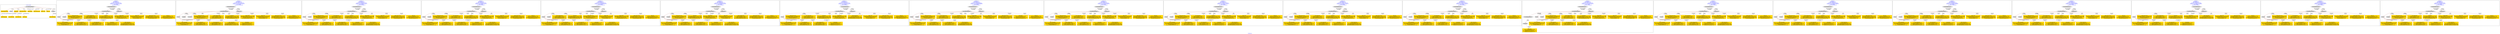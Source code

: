 digraph n0 {
fontcolor="blue"
remincross="true"
label="s02-dma.csv"
subgraph cluster_0 {
label="1-correct model"
n2[style="filled",color="white",fillcolor="lightgray",label="CulturalHeritageObject1"];
n3[shape="plaintext",style="filled",fillcolor="gold",label="Object Earliest Date"];
n4[style="filled",color="white",fillcolor="lightgray",label="Person1"];
n5[shape="plaintext",style="filled",fillcolor="gold",label="dimensions"];
n6[shape="plaintext",style="filled",fillcolor="gold",label="Object Facet Value 1"];
n7[shape="plaintext",style="filled",fillcolor="gold",label="Object Rights"];
n8[shape="plaintext",style="filled",fillcolor="gold",label="Object Link Source"];
n9[shape="plaintext",style="filled",fillcolor="gold",label="Object Title"];
n10[shape="plaintext",style="filled",fillcolor="gold",label="Object ID"];
n11[style="filled",color="white",fillcolor="lightgray",label="Concept1"];
n12[shape="plaintext",style="filled",fillcolor="gold",label="Artist Nationality"];
n13[shape="plaintext",style="filled",fillcolor="gold",label="Artist Birth Date"];
n14[shape="plaintext",style="filled",fillcolor="gold",label="Artist Death Date"];
n15[shape="plaintext",style="filled",fillcolor="gold",label="Artist Name"];
n16[shape="plaintext",style="filled",fillcolor="gold",label="Object Work Type"];
}
subgraph cluster_1 {
label="candidate 0\nlink coherence:1.0\nnode coherence:1.0\nconfidence:0.5723054060877352\nmapping score:0.6352129131403561\ncost:15.99982\n-precision:0.62-recall:0.71"
n18[style="filled",color="white",fillcolor="lightgray",label="CulturalHeritageObject1"];
n19[style="filled",color="white",fillcolor="lightgray",label="Person1"];
n20[style="filled",color="white",fillcolor="lightgray",label="Concept1"];
n21[style="filled",color="white",fillcolor="lightgray",label="EuropeanaAggregation1"];
n22[style="filled",color="white",fillcolor="lightgray",label="WebResource1"];
n23[shape="plaintext",style="filled",fillcolor="gold",label="Object Link Source\n[CulturalHeritageObject,provenance,0.447]\n[CulturalHeritageObject,rightsHolder,0.217]\n[Document,classLink,0.17]\n[Person,biographicalInformation,0.165]"];
n24[shape="plaintext",style="filled",fillcolor="gold",label="Artist Nationality\n[Person,countryAssociatedWithThePerson,0.796]\n[CulturalHeritageObject,provenance,0.082]\n[Concept,prefLabel,0.07]\n[Person,biographicalInformation,0.053]"];
n25[shape="plaintext",style="filled",fillcolor="gold",label="Object Work Type\n[Concept,prefLabel,0.341]\n[Person,biographicalInformation,0.255]\n[CulturalHeritageObject,description,0.246]\n[CulturalHeritageObject,provenance,0.158]"];
n26[shape="plaintext",style="filled",fillcolor="gold",label="Object Earliest Date\n[Person,dateOfBirth,0.404]\n[CulturalHeritageObject,created,0.303]\n[Person,dateOfDeath,0.266]\n[CulturalHeritageObject,description,0.027]"];
n27[shape="plaintext",style="filled",fillcolor="gold",label="Artist Birth Date\n[Person,dateOfBirth,0.646]\n[CulturalHeritageObject,created,0.194]\n[Person,dateOfDeath,0.143]\n[CulturalHeritageObject,description,0.018]"];
n28[shape="plaintext",style="filled",fillcolor="gold",label="Object ID\n[WebResource,classLink,0.725]\n[Person,nameOfThePerson,0.101]\n[CulturalHeritageObject,provenance,0.097]\n[Document,classLink,0.077]"];
n29[shape="plaintext",style="filled",fillcolor="gold",label="dimensions\n[CulturalHeritageObject,extent,0.794]\n[CulturalHeritageObject,provenance,0.097]\n[CulturalHeritageObject,description,0.065]\n[Person,nameOfThePerson,0.044]"];
n30[shape="plaintext",style="filled",fillcolor="gold",label="Object Rights\n[CulturalHeritageObject,provenance,0.589]\n[CulturalHeritageObject,description,0.179]\n[Document,classLink,0.134]\n[CulturalHeritageObject,title,0.097]"];
n31[shape="plaintext",style="filled",fillcolor="gold",label="Artist Death Date\n[Person,dateOfDeath,0.438]\n[CulturalHeritageObject,created,0.281]\n[Person,dateOfBirth,0.223]\n[CulturalHeritageObject,provenance,0.057]"];
n32[shape="plaintext",style="filled",fillcolor="gold",label="Object Title\n[CulturalHeritageObject,description,0.486]\n[CulturalHeritageObject,title,0.264]\n[Document,classLink,0.132]\n[Concept,prefLabel,0.118]"];
n33[shape="plaintext",style="filled",fillcolor="gold",label="Object Facet Value 1\n[CulturalHeritageObject,medium,0.871]\n[CulturalHeritageObject,provenance,0.051]\n[CulturalHeritageObject,description,0.043]\n[Concept,prefLabel,0.035]"];
n34[shape="plaintext",style="filled",fillcolor="gold",label="Artist Name\n[Person,nameOfThePerson,0.432]\n[Document,classLink,0.317]\n[CulturalHeritageObject,description,0.137]\n[WebResource,classLink,0.114]"];
}
subgraph cluster_2 {
label="candidate 1\nlink coherence:1.0\nnode coherence:1.0\nconfidence:0.5627414158087978\nmapping score:0.6181360274918215\ncost:16.99982\n-precision:0.53-recall:0.64"
n36[style="filled",color="white",fillcolor="lightgray",label="CulturalHeritageObject1"];
n37[style="filled",color="white",fillcolor="lightgray",label="Person1"];
n38[style="filled",color="white",fillcolor="lightgray",label="Concept1"];
n39[style="filled",color="white",fillcolor="lightgray",label="Document1"];
n40[style="filled",color="white",fillcolor="lightgray",label="EuropeanaAggregation1"];
n41[style="filled",color="white",fillcolor="lightgray",label="WebResource1"];
n42[shape="plaintext",style="filled",fillcolor="gold",label="Object Link Source\n[CulturalHeritageObject,provenance,0.447]\n[CulturalHeritageObject,rightsHolder,0.217]\n[Document,classLink,0.17]\n[Person,biographicalInformation,0.165]"];
n43[shape="plaintext",style="filled",fillcolor="gold",label="Artist Nationality\n[Person,countryAssociatedWithThePerson,0.796]\n[CulturalHeritageObject,provenance,0.082]\n[Concept,prefLabel,0.07]\n[Person,biographicalInformation,0.053]"];
n44[shape="plaintext",style="filled",fillcolor="gold",label="Object Work Type\n[Concept,prefLabel,0.341]\n[Person,biographicalInformation,0.255]\n[CulturalHeritageObject,description,0.246]\n[CulturalHeritageObject,provenance,0.158]"];
n45[shape="plaintext",style="filled",fillcolor="gold",label="Artist Name\n[Person,nameOfThePerson,0.432]\n[Document,classLink,0.317]\n[CulturalHeritageObject,description,0.137]\n[WebResource,classLink,0.114]"];
n46[shape="plaintext",style="filled",fillcolor="gold",label="Object Earliest Date\n[Person,dateOfBirth,0.404]\n[CulturalHeritageObject,created,0.303]\n[Person,dateOfDeath,0.266]\n[CulturalHeritageObject,description,0.027]"];
n47[shape="plaintext",style="filled",fillcolor="gold",label="Artist Birth Date\n[Person,dateOfBirth,0.646]\n[CulturalHeritageObject,created,0.194]\n[Person,dateOfDeath,0.143]\n[CulturalHeritageObject,description,0.018]"];
n48[shape="plaintext",style="filled",fillcolor="gold",label="Object ID\n[WebResource,classLink,0.725]\n[Person,nameOfThePerson,0.101]\n[CulturalHeritageObject,provenance,0.097]\n[Document,classLink,0.077]"];
n49[shape="plaintext",style="filled",fillcolor="gold",label="dimensions\n[CulturalHeritageObject,extent,0.794]\n[CulturalHeritageObject,provenance,0.097]\n[CulturalHeritageObject,description,0.065]\n[Person,nameOfThePerson,0.044]"];
n50[shape="plaintext",style="filled",fillcolor="gold",label="Object Rights\n[CulturalHeritageObject,provenance,0.589]\n[CulturalHeritageObject,description,0.179]\n[Document,classLink,0.134]\n[CulturalHeritageObject,title,0.097]"];
n51[shape="plaintext",style="filled",fillcolor="gold",label="Artist Death Date\n[Person,dateOfDeath,0.438]\n[CulturalHeritageObject,created,0.281]\n[Person,dateOfBirth,0.223]\n[CulturalHeritageObject,provenance,0.057]"];
n52[shape="plaintext",style="filled",fillcolor="gold",label="Object Title\n[CulturalHeritageObject,description,0.486]\n[CulturalHeritageObject,title,0.264]\n[Document,classLink,0.132]\n[Concept,prefLabel,0.118]"];
n53[shape="plaintext",style="filled",fillcolor="gold",label="Object Facet Value 1\n[CulturalHeritageObject,medium,0.871]\n[CulturalHeritageObject,provenance,0.051]\n[CulturalHeritageObject,description,0.043]\n[Concept,prefLabel,0.035]"];
}
subgraph cluster_3 {
label="candidate 10\nlink coherence:1.0\nnode coherence:1.0\nconfidence:0.5376320957228597\nmapping score:0.623655143018731\ncost:15.99983\n-precision:0.62-recall:0.71"
n55[style="filled",color="white",fillcolor="lightgray",label="CulturalHeritageObject1"];
n56[style="filled",color="white",fillcolor="lightgray",label="Person1"];
n57[style="filled",color="white",fillcolor="lightgray",label="Concept1"];
n58[style="filled",color="white",fillcolor="lightgray",label="EuropeanaAggregation1"];
n59[style="filled",color="white",fillcolor="lightgray",label="WebResource1"];
n60[shape="plaintext",style="filled",fillcolor="gold",label="Object Link Source\n[CulturalHeritageObject,provenance,0.447]\n[CulturalHeritageObject,rightsHolder,0.217]\n[Document,classLink,0.17]\n[Person,biographicalInformation,0.165]"];
n61[shape="plaintext",style="filled",fillcolor="gold",label="Artist Nationality\n[Person,countryAssociatedWithThePerson,0.796]\n[CulturalHeritageObject,provenance,0.082]\n[Concept,prefLabel,0.07]\n[Person,biographicalInformation,0.053]"];
n62[shape="plaintext",style="filled",fillcolor="gold",label="Object Work Type\n[Concept,prefLabel,0.341]\n[Person,biographicalInformation,0.255]\n[CulturalHeritageObject,description,0.246]\n[CulturalHeritageObject,provenance,0.158]"];
n63[shape="plaintext",style="filled",fillcolor="gold",label="Artist Death Date\n[Person,dateOfDeath,0.438]\n[CulturalHeritageObject,created,0.281]\n[Person,dateOfBirth,0.223]\n[CulturalHeritageObject,provenance,0.057]"];
n64[shape="plaintext",style="filled",fillcolor="gold",label="Artist Birth Date\n[Person,dateOfBirth,0.646]\n[CulturalHeritageObject,created,0.194]\n[Person,dateOfDeath,0.143]\n[CulturalHeritageObject,description,0.018]"];
n65[shape="plaintext",style="filled",fillcolor="gold",label="Object ID\n[WebResource,classLink,0.725]\n[Person,nameOfThePerson,0.101]\n[CulturalHeritageObject,provenance,0.097]\n[Document,classLink,0.077]"];
n66[shape="plaintext",style="filled",fillcolor="gold",label="dimensions\n[CulturalHeritageObject,extent,0.794]\n[CulturalHeritageObject,provenance,0.097]\n[CulturalHeritageObject,description,0.065]\n[Person,nameOfThePerson,0.044]"];
n67[shape="plaintext",style="filled",fillcolor="gold",label="Object Rights\n[CulturalHeritageObject,provenance,0.589]\n[CulturalHeritageObject,description,0.179]\n[Document,classLink,0.134]\n[CulturalHeritageObject,title,0.097]"];
n68[shape="plaintext",style="filled",fillcolor="gold",label="Object Title\n[CulturalHeritageObject,description,0.486]\n[CulturalHeritageObject,title,0.264]\n[Document,classLink,0.132]\n[Concept,prefLabel,0.118]"];
n69[shape="plaintext",style="filled",fillcolor="gold",label="Object Earliest Date\n[Person,dateOfBirth,0.404]\n[CulturalHeritageObject,created,0.303]\n[Person,dateOfDeath,0.266]\n[CulturalHeritageObject,description,0.027]"];
n70[shape="plaintext",style="filled",fillcolor="gold",label="Object Facet Value 1\n[CulturalHeritageObject,medium,0.871]\n[CulturalHeritageObject,provenance,0.051]\n[CulturalHeritageObject,description,0.043]\n[Concept,prefLabel,0.035]"];
n71[shape="plaintext",style="filled",fillcolor="gold",label="Artist Name\n[Person,nameOfThePerson,0.432]\n[Document,classLink,0.317]\n[CulturalHeritageObject,description,0.137]\n[WebResource,classLink,0.114]"];
}
subgraph cluster_4 {
label="candidate 11\nlink coherence:1.0\nnode coherence:1.0\nconfidence:0.5376320957228597\nmapping score:0.623655143018731\ncost:15.99987\n-precision:0.62-recall:0.71"
n73[style="filled",color="white",fillcolor="lightgray",label="CulturalHeritageObject1"];
n74[style="filled",color="white",fillcolor="lightgray",label="Person1"];
n75[style="filled",color="white",fillcolor="lightgray",label="Concept1"];
n76[style="filled",color="white",fillcolor="lightgray",label="EuropeanaAggregation1"];
n77[style="filled",color="white",fillcolor="lightgray",label="WebResource2"];
n78[shape="plaintext",style="filled",fillcolor="gold",label="Object Link Source\n[CulturalHeritageObject,provenance,0.447]\n[CulturalHeritageObject,rightsHolder,0.217]\n[Document,classLink,0.17]\n[Person,biographicalInformation,0.165]"];
n79[shape="plaintext",style="filled",fillcolor="gold",label="Artist Nationality\n[Person,countryAssociatedWithThePerson,0.796]\n[CulturalHeritageObject,provenance,0.082]\n[Concept,prefLabel,0.07]\n[Person,biographicalInformation,0.053]"];
n80[shape="plaintext",style="filled",fillcolor="gold",label="Object ID\n[WebResource,classLink,0.725]\n[Person,nameOfThePerson,0.101]\n[CulturalHeritageObject,provenance,0.097]\n[Document,classLink,0.077]"];
n81[shape="plaintext",style="filled",fillcolor="gold",label="Object Work Type\n[Concept,prefLabel,0.341]\n[Person,biographicalInformation,0.255]\n[CulturalHeritageObject,description,0.246]\n[CulturalHeritageObject,provenance,0.158]"];
n82[shape="plaintext",style="filled",fillcolor="gold",label="Artist Death Date\n[Person,dateOfDeath,0.438]\n[CulturalHeritageObject,created,0.281]\n[Person,dateOfBirth,0.223]\n[CulturalHeritageObject,provenance,0.057]"];
n83[shape="plaintext",style="filled",fillcolor="gold",label="Artist Birth Date\n[Person,dateOfBirth,0.646]\n[CulturalHeritageObject,created,0.194]\n[Person,dateOfDeath,0.143]\n[CulturalHeritageObject,description,0.018]"];
n84[shape="plaintext",style="filled",fillcolor="gold",label="dimensions\n[CulturalHeritageObject,extent,0.794]\n[CulturalHeritageObject,provenance,0.097]\n[CulturalHeritageObject,description,0.065]\n[Person,nameOfThePerson,0.044]"];
n85[shape="plaintext",style="filled",fillcolor="gold",label="Object Rights\n[CulturalHeritageObject,provenance,0.589]\n[CulturalHeritageObject,description,0.179]\n[Document,classLink,0.134]\n[CulturalHeritageObject,title,0.097]"];
n86[shape="plaintext",style="filled",fillcolor="gold",label="Object Title\n[CulturalHeritageObject,description,0.486]\n[CulturalHeritageObject,title,0.264]\n[Document,classLink,0.132]\n[Concept,prefLabel,0.118]"];
n87[shape="plaintext",style="filled",fillcolor="gold",label="Object Earliest Date\n[Person,dateOfBirth,0.404]\n[CulturalHeritageObject,created,0.303]\n[Person,dateOfDeath,0.266]\n[CulturalHeritageObject,description,0.027]"];
n88[shape="plaintext",style="filled",fillcolor="gold",label="Object Facet Value 1\n[CulturalHeritageObject,medium,0.871]\n[CulturalHeritageObject,provenance,0.051]\n[CulturalHeritageObject,description,0.043]\n[Concept,prefLabel,0.035]"];
n89[shape="plaintext",style="filled",fillcolor="gold",label="Artist Name\n[Person,nameOfThePerson,0.432]\n[Document,classLink,0.317]\n[CulturalHeritageObject,description,0.137]\n[WebResource,classLink,0.114]"];
}
subgraph cluster_5 {
label="candidate 12\nlink coherence:1.0\nnode coherence:1.0\nconfidence:0.531285454328166\nmapping score:0.6215395958871665\ncost:15.99982\n-precision:0.56-recall:0.64"
n91[style="filled",color="white",fillcolor="lightgray",label="CulturalHeritageObject1"];
n92[style="filled",color="white",fillcolor="lightgray",label="Person1"];
n93[style="filled",color="white",fillcolor="lightgray",label="Concept1"];
n94[style="filled",color="white",fillcolor="lightgray",label="EuropeanaAggregation1"];
n95[style="filled",color="white",fillcolor="lightgray",label="WebResource1"];
n96[shape="plaintext",style="filled",fillcolor="gold",label="Artist Nationality\n[Person,countryAssociatedWithThePerson,0.796]\n[CulturalHeritageObject,provenance,0.082]\n[Concept,prefLabel,0.07]\n[Person,biographicalInformation,0.053]"];
n97[shape="plaintext",style="filled",fillcolor="gold",label="Object Work Type\n[Concept,prefLabel,0.341]\n[Person,biographicalInformation,0.255]\n[CulturalHeritageObject,description,0.246]\n[CulturalHeritageObject,provenance,0.158]"];
n98[shape="plaintext",style="filled",fillcolor="gold",label="Object Earliest Date\n[Person,dateOfBirth,0.404]\n[CulturalHeritageObject,created,0.303]\n[Person,dateOfDeath,0.266]\n[CulturalHeritageObject,description,0.027]"];
n99[shape="plaintext",style="filled",fillcolor="gold",label="Artist Birth Date\n[Person,dateOfBirth,0.646]\n[CulturalHeritageObject,created,0.194]\n[Person,dateOfDeath,0.143]\n[CulturalHeritageObject,description,0.018]"];
n100[shape="plaintext",style="filled",fillcolor="gold",label="Object ID\n[WebResource,classLink,0.725]\n[Person,nameOfThePerson,0.101]\n[CulturalHeritageObject,provenance,0.097]\n[Document,classLink,0.077]"];
n101[shape="plaintext",style="filled",fillcolor="gold",label="dimensions\n[CulturalHeritageObject,extent,0.794]\n[CulturalHeritageObject,provenance,0.097]\n[CulturalHeritageObject,description,0.065]\n[Person,nameOfThePerson,0.044]"];
n102[shape="plaintext",style="filled",fillcolor="gold",label="Object Link Source\n[CulturalHeritageObject,provenance,0.447]\n[CulturalHeritageObject,rightsHolder,0.217]\n[Document,classLink,0.17]\n[Person,biographicalInformation,0.165]"];
n103[shape="plaintext",style="filled",fillcolor="gold",label="Artist Death Date\n[Person,dateOfDeath,0.438]\n[CulturalHeritageObject,created,0.281]\n[Person,dateOfBirth,0.223]\n[CulturalHeritageObject,provenance,0.057]"];
n104[shape="plaintext",style="filled",fillcolor="gold",label="Object Title\n[CulturalHeritageObject,description,0.486]\n[CulturalHeritageObject,title,0.264]\n[Document,classLink,0.132]\n[Concept,prefLabel,0.118]"];
n105[shape="plaintext",style="filled",fillcolor="gold",label="Object Rights\n[CulturalHeritageObject,provenance,0.589]\n[CulturalHeritageObject,description,0.179]\n[Document,classLink,0.134]\n[CulturalHeritageObject,title,0.097]"];
n106[shape="plaintext",style="filled",fillcolor="gold",label="Object Facet Value 1\n[CulturalHeritageObject,medium,0.871]\n[CulturalHeritageObject,provenance,0.051]\n[CulturalHeritageObject,description,0.043]\n[Concept,prefLabel,0.035]"];
n107[shape="plaintext",style="filled",fillcolor="gold",label="Artist Name\n[Person,nameOfThePerson,0.432]\n[Document,classLink,0.317]\n[CulturalHeritageObject,description,0.137]\n[WebResource,classLink,0.114]"];
}
subgraph cluster_6 {
label="candidate 13\nlink coherence:1.0\nnode coherence:1.0\nconfidence:0.5308604687614485\nmapping score:0.6213979340315939\ncost:15.99982\n-precision:0.62-recall:0.71"
n109[style="filled",color="white",fillcolor="lightgray",label="CulturalHeritageObject1"];
n110[style="filled",color="white",fillcolor="lightgray",label="Person1"];
n111[style="filled",color="white",fillcolor="lightgray",label="Concept1"];
n112[style="filled",color="white",fillcolor="lightgray",label="EuropeanaAggregation1"];
n113[style="filled",color="white",fillcolor="lightgray",label="WebResource1"];
n114[shape="plaintext",style="filled",fillcolor="gold",label="Object Link Source\n[CulturalHeritageObject,provenance,0.447]\n[CulturalHeritageObject,rightsHolder,0.217]\n[Document,classLink,0.17]\n[Person,biographicalInformation,0.165]"];
n115[shape="plaintext",style="filled",fillcolor="gold",label="Artist Nationality\n[Person,countryAssociatedWithThePerson,0.796]\n[CulturalHeritageObject,provenance,0.082]\n[Concept,prefLabel,0.07]\n[Person,biographicalInformation,0.053]"];
n116[shape="plaintext",style="filled",fillcolor="gold",label="Object Work Type\n[Concept,prefLabel,0.341]\n[Person,biographicalInformation,0.255]\n[CulturalHeritageObject,description,0.246]\n[CulturalHeritageObject,provenance,0.158]"];
n117[shape="plaintext",style="filled",fillcolor="gold",label="Artist Birth Date\n[Person,dateOfBirth,0.646]\n[CulturalHeritageObject,created,0.194]\n[Person,dateOfDeath,0.143]\n[CulturalHeritageObject,description,0.018]"];
n118[shape="plaintext",style="filled",fillcolor="gold",label="Object ID\n[WebResource,classLink,0.725]\n[Person,nameOfThePerson,0.101]\n[CulturalHeritageObject,provenance,0.097]\n[Document,classLink,0.077]"];
n119[shape="plaintext",style="filled",fillcolor="gold",label="dimensions\n[CulturalHeritageObject,extent,0.794]\n[CulturalHeritageObject,provenance,0.097]\n[CulturalHeritageObject,description,0.065]\n[Person,nameOfThePerson,0.044]"];
n120[shape="plaintext",style="filled",fillcolor="gold",label="Object Rights\n[CulturalHeritageObject,provenance,0.589]\n[CulturalHeritageObject,description,0.179]\n[Document,classLink,0.134]\n[CulturalHeritageObject,title,0.097]"];
n121[shape="plaintext",style="filled",fillcolor="gold",label="Artist Death Date\n[Person,dateOfDeath,0.438]\n[CulturalHeritageObject,created,0.281]\n[Person,dateOfBirth,0.223]\n[CulturalHeritageObject,provenance,0.057]"];
n122[shape="plaintext",style="filled",fillcolor="gold",label="Object Title\n[CulturalHeritageObject,description,0.486]\n[CulturalHeritageObject,title,0.264]\n[Document,classLink,0.132]\n[Concept,prefLabel,0.118]"];
n123[shape="plaintext",style="filled",fillcolor="gold",label="Object Earliest Date\n[Person,dateOfBirth,0.404]\n[CulturalHeritageObject,created,0.303]\n[Person,dateOfDeath,0.266]\n[CulturalHeritageObject,description,0.027]"];
n124[shape="plaintext",style="filled",fillcolor="gold",label="Object Facet Value 1\n[CulturalHeritageObject,medium,0.871]\n[CulturalHeritageObject,provenance,0.051]\n[CulturalHeritageObject,description,0.043]\n[Concept,prefLabel,0.035]"];
n125[shape="plaintext",style="filled",fillcolor="gold",label="Artist Name\n[Person,nameOfThePerson,0.432]\n[Document,classLink,0.317]\n[CulturalHeritageObject,description,0.137]\n[WebResource,classLink,0.114]"];
}
subgraph cluster_7 {
label="candidate 14\nlink coherence:1.0\nnode coherence:1.0\nconfidence:0.5297367895737365\nmapping score:0.6349122631912455\ncost:14.99984\n-precision:0.53-recall:0.57"
n127[style="filled",color="white",fillcolor="lightgray",label="CulturalHeritageObject1"];
n128[style="filled",color="white",fillcolor="lightgray",label="Person1"];
n129[style="filled",color="white",fillcolor="lightgray",label="EuropeanaAggregation1"];
n130[style="filled",color="white",fillcolor="lightgray",label="WebResource1"];
n131[shape="plaintext",style="filled",fillcolor="gold",label="Object Link Source\n[CulturalHeritageObject,provenance,0.447]\n[CulturalHeritageObject,rightsHolder,0.217]\n[Document,classLink,0.17]\n[Person,biographicalInformation,0.165]"];
n132[shape="plaintext",style="filled",fillcolor="gold",label="Artist Nationality\n[Person,countryAssociatedWithThePerson,0.796]\n[CulturalHeritageObject,provenance,0.082]\n[Concept,prefLabel,0.07]\n[Person,biographicalInformation,0.053]"];
n133[shape="plaintext",style="filled",fillcolor="gold",label="Artist Death Date\n[Person,dateOfDeath,0.438]\n[CulturalHeritageObject,created,0.281]\n[Person,dateOfBirth,0.223]\n[CulturalHeritageObject,provenance,0.057]"];
n134[shape="plaintext",style="filled",fillcolor="gold",label="Artist Birth Date\n[Person,dateOfBirth,0.646]\n[CulturalHeritageObject,created,0.194]\n[Person,dateOfDeath,0.143]\n[CulturalHeritageObject,description,0.018]"];
n135[shape="plaintext",style="filled",fillcolor="gold",label="Object ID\n[WebResource,classLink,0.725]\n[Person,nameOfThePerson,0.101]\n[CulturalHeritageObject,provenance,0.097]\n[Document,classLink,0.077]"];
n136[shape="plaintext",style="filled",fillcolor="gold",label="dimensions\n[CulturalHeritageObject,extent,0.794]\n[CulturalHeritageObject,provenance,0.097]\n[CulturalHeritageObject,description,0.065]\n[Person,nameOfThePerson,0.044]"];
n137[shape="plaintext",style="filled",fillcolor="gold",label="Object Rights\n[CulturalHeritageObject,provenance,0.589]\n[CulturalHeritageObject,description,0.179]\n[Document,classLink,0.134]\n[CulturalHeritageObject,title,0.097]"];
n138[shape="plaintext",style="filled",fillcolor="gold",label="Object Work Type\n[Concept,prefLabel,0.341]\n[Person,biographicalInformation,0.255]\n[CulturalHeritageObject,description,0.246]\n[CulturalHeritageObject,provenance,0.158]"];
n139[shape="plaintext",style="filled",fillcolor="gold",label="Object Title\n[CulturalHeritageObject,description,0.486]\n[CulturalHeritageObject,title,0.264]\n[Document,classLink,0.132]\n[Concept,prefLabel,0.118]"];
n140[shape="plaintext",style="filled",fillcolor="gold",label="Object Earliest Date\n[Person,dateOfBirth,0.404]\n[CulturalHeritageObject,created,0.303]\n[Person,dateOfDeath,0.266]\n[CulturalHeritageObject,description,0.027]"];
n141[shape="plaintext",style="filled",fillcolor="gold",label="Object Facet Value 1\n[CulturalHeritageObject,medium,0.871]\n[CulturalHeritageObject,provenance,0.051]\n[CulturalHeritageObject,description,0.043]\n[Concept,prefLabel,0.035]"];
n142[shape="plaintext",style="filled",fillcolor="gold",label="Artist Name\n[Person,nameOfThePerson,0.432]\n[Document,classLink,0.317]\n[CulturalHeritageObject,description,0.137]\n[WebResource,classLink,0.114]"];
}
subgraph cluster_8 {
label="candidate 15\nlink coherence:1.0\nnode coherence:1.0\nconfidence:0.5292029656095674\nmapping score:0.6208454329809668\ncost:15.99982\n-precision:0.62-recall:0.71"
n144[style="filled",color="white",fillcolor="lightgray",label="CulturalHeritageObject1"];
n145[style="filled",color="white",fillcolor="lightgray",label="Person1"];
n146[style="filled",color="white",fillcolor="lightgray",label="Concept1"];
n147[style="filled",color="white",fillcolor="lightgray",label="EuropeanaAggregation1"];
n148[style="filled",color="white",fillcolor="lightgray",label="WebResource1"];
n149[shape="plaintext",style="filled",fillcolor="gold",label="Object Link Source\n[CulturalHeritageObject,provenance,0.447]\n[CulturalHeritageObject,rightsHolder,0.217]\n[Document,classLink,0.17]\n[Person,biographicalInformation,0.165]"];
n150[shape="plaintext",style="filled",fillcolor="gold",label="Artist Nationality\n[Person,countryAssociatedWithThePerson,0.796]\n[CulturalHeritageObject,provenance,0.082]\n[Concept,prefLabel,0.07]\n[Person,biographicalInformation,0.053]"];
n151[shape="plaintext",style="filled",fillcolor="gold",label="Object Work Type\n[Concept,prefLabel,0.341]\n[Person,biographicalInformation,0.255]\n[CulturalHeritageObject,description,0.246]\n[CulturalHeritageObject,provenance,0.158]"];
n152[shape="plaintext",style="filled",fillcolor="gold",label="Object Earliest Date\n[Person,dateOfBirth,0.404]\n[CulturalHeritageObject,created,0.303]\n[Person,dateOfDeath,0.266]\n[CulturalHeritageObject,description,0.027]"];
n153[shape="plaintext",style="filled",fillcolor="gold",label="Artist Birth Date\n[Person,dateOfBirth,0.646]\n[CulturalHeritageObject,created,0.194]\n[Person,dateOfDeath,0.143]\n[CulturalHeritageObject,description,0.018]"];
n154[shape="plaintext",style="filled",fillcolor="gold",label="Object ID\n[WebResource,classLink,0.725]\n[Person,nameOfThePerson,0.101]\n[CulturalHeritageObject,provenance,0.097]\n[Document,classLink,0.077]"];
n155[shape="plaintext",style="filled",fillcolor="gold",label="dimensions\n[CulturalHeritageObject,extent,0.794]\n[CulturalHeritageObject,provenance,0.097]\n[CulturalHeritageObject,description,0.065]\n[Person,nameOfThePerson,0.044]"];
n156[shape="plaintext",style="filled",fillcolor="gold",label="Object Rights\n[CulturalHeritageObject,provenance,0.589]\n[CulturalHeritageObject,description,0.179]\n[Document,classLink,0.134]\n[CulturalHeritageObject,title,0.097]"];
n157[shape="plaintext",style="filled",fillcolor="gold",label="Artist Death Date\n[Person,dateOfDeath,0.438]\n[CulturalHeritageObject,created,0.281]\n[Person,dateOfBirth,0.223]\n[CulturalHeritageObject,provenance,0.057]"];
n158[shape="plaintext",style="filled",fillcolor="gold",label="Object Title\n[CulturalHeritageObject,description,0.486]\n[CulturalHeritageObject,title,0.264]\n[Document,classLink,0.132]\n[Concept,prefLabel,0.118]"];
n159[shape="plaintext",style="filled",fillcolor="gold",label="Object Facet Value 1\n[CulturalHeritageObject,medium,0.871]\n[CulturalHeritageObject,provenance,0.051]\n[CulturalHeritageObject,description,0.043]\n[Concept,prefLabel,0.035]"];
n160[shape="plaintext",style="filled",fillcolor="gold",label="Artist Name\n[Person,nameOfThePerson,0.432]\n[Document,classLink,0.317]\n[CulturalHeritageObject,description,0.137]\n[WebResource,classLink,0.114]"];
}
subgraph cluster_9 {
label="candidate 16\nlink coherence:1.0\nnode coherence:1.0\nconfidence:0.5257985143234131\nmapping score:0.6197106158855822\ncost:15.99982\n-precision:0.44-recall:0.5"
n162[style="filled",color="white",fillcolor="lightgray",label="CulturalHeritageObject1"];
n163[style="filled",color="white",fillcolor="lightgray",label="Person1"];
n164[style="filled",color="white",fillcolor="lightgray",label="Concept1"];
n165[style="filled",color="white",fillcolor="lightgray",label="EuropeanaAggregation1"];
n166[style="filled",color="white",fillcolor="lightgray",label="WebResource1"];
n167[shape="plaintext",style="filled",fillcolor="gold",label="Object Link Source\n[CulturalHeritageObject,provenance,0.447]\n[CulturalHeritageObject,rightsHolder,0.217]\n[Document,classLink,0.17]\n[Person,biographicalInformation,0.165]"];
n168[shape="plaintext",style="filled",fillcolor="gold",label="Artist Nationality\n[Person,countryAssociatedWithThePerson,0.796]\n[CulturalHeritageObject,provenance,0.082]\n[Concept,prefLabel,0.07]\n[Person,biographicalInformation,0.053]"];
n169[shape="plaintext",style="filled",fillcolor="gold",label="Object Work Type\n[Concept,prefLabel,0.341]\n[Person,biographicalInformation,0.255]\n[CulturalHeritageObject,description,0.246]\n[CulturalHeritageObject,provenance,0.158]"];
n170[shape="plaintext",style="filled",fillcolor="gold",label="Artist Death Date\n[Person,dateOfDeath,0.438]\n[CulturalHeritageObject,created,0.281]\n[Person,dateOfBirth,0.223]\n[CulturalHeritageObject,provenance,0.057]"];
n171[shape="plaintext",style="filled",fillcolor="gold",label="Object Earliest Date\n[Person,dateOfBirth,0.404]\n[CulturalHeritageObject,created,0.303]\n[Person,dateOfDeath,0.266]\n[CulturalHeritageObject,description,0.027]"];
n172[shape="plaintext",style="filled",fillcolor="gold",label="Object ID\n[WebResource,classLink,0.725]\n[Person,nameOfThePerson,0.101]\n[CulturalHeritageObject,provenance,0.097]\n[Document,classLink,0.077]"];
n173[shape="plaintext",style="filled",fillcolor="gold",label="dimensions\n[CulturalHeritageObject,extent,0.794]\n[CulturalHeritageObject,provenance,0.097]\n[CulturalHeritageObject,description,0.065]\n[Person,nameOfThePerson,0.044]"];
n174[shape="plaintext",style="filled",fillcolor="gold",label="Object Rights\n[CulturalHeritageObject,provenance,0.589]\n[CulturalHeritageObject,description,0.179]\n[Document,classLink,0.134]\n[CulturalHeritageObject,title,0.097]"];
n175[shape="plaintext",style="filled",fillcolor="gold",label="Object Title\n[CulturalHeritageObject,description,0.486]\n[CulturalHeritageObject,title,0.264]\n[Document,classLink,0.132]\n[Concept,prefLabel,0.118]"];
n176[shape="plaintext",style="filled",fillcolor="gold",label="Object Facet Value 1\n[CulturalHeritageObject,medium,0.871]\n[CulturalHeritageObject,provenance,0.051]\n[CulturalHeritageObject,description,0.043]\n[Concept,prefLabel,0.035]"];
n177[shape="plaintext",style="filled",fillcolor="gold",label="Artist Birth Date\n[Person,dateOfBirth,0.646]\n[CulturalHeritageObject,created,0.194]\n[Person,dateOfDeath,0.143]\n[CulturalHeritageObject,description,0.018]"];
n178[shape="plaintext",style="filled",fillcolor="gold",label="Artist Name\n[Person,nameOfThePerson,0.432]\n[Document,classLink,0.317]\n[CulturalHeritageObject,description,0.137]\n[WebResource,classLink,0.114]"];
}
subgraph cluster_10 {
label="candidate 17\nlink coherence:1.0\nnode coherence:1.0\nconfidence:0.5246301103502787\nmapping score:0.6193211478945374\ncost:15.99982\n-precision:0.56-recall:0.64"
n180[style="filled",color="white",fillcolor="lightgray",label="CulturalHeritageObject1"];
n181[style="filled",color="white",fillcolor="lightgray",label="Person1"];
n182[style="filled",color="white",fillcolor="lightgray",label="Concept1"];
n183[style="filled",color="white",fillcolor="lightgray",label="EuropeanaAggregation1"];
n184[style="filled",color="white",fillcolor="lightgray",label="WebResource1"];
n185[shape="plaintext",style="filled",fillcolor="gold",label="Object Link Source\n[CulturalHeritageObject,provenance,0.447]\n[CulturalHeritageObject,rightsHolder,0.217]\n[Document,classLink,0.17]\n[Person,biographicalInformation,0.165]"];
n186[shape="plaintext",style="filled",fillcolor="gold",label="Artist Nationality\n[Person,countryAssociatedWithThePerson,0.796]\n[CulturalHeritageObject,provenance,0.082]\n[Concept,prefLabel,0.07]\n[Person,biographicalInformation,0.053]"];
n187[shape="plaintext",style="filled",fillcolor="gold",label="Object Work Type\n[Concept,prefLabel,0.341]\n[Person,biographicalInformation,0.255]\n[CulturalHeritageObject,description,0.246]\n[CulturalHeritageObject,provenance,0.158]"];
n188[shape="plaintext",style="filled",fillcolor="gold",label="Artist Birth Date\n[Person,dateOfBirth,0.646]\n[CulturalHeritageObject,created,0.194]\n[Person,dateOfDeath,0.143]\n[CulturalHeritageObject,description,0.018]"];
n189[shape="plaintext",style="filled",fillcolor="gold",label="Object Earliest Date\n[Person,dateOfBirth,0.404]\n[CulturalHeritageObject,created,0.303]\n[Person,dateOfDeath,0.266]\n[CulturalHeritageObject,description,0.027]"];
n190[shape="plaintext",style="filled",fillcolor="gold",label="Object ID\n[WebResource,classLink,0.725]\n[Person,nameOfThePerson,0.101]\n[CulturalHeritageObject,provenance,0.097]\n[Document,classLink,0.077]"];
n191[shape="plaintext",style="filled",fillcolor="gold",label="dimensions\n[CulturalHeritageObject,extent,0.794]\n[CulturalHeritageObject,provenance,0.097]\n[CulturalHeritageObject,description,0.065]\n[Person,nameOfThePerson,0.044]"];
n192[shape="plaintext",style="filled",fillcolor="gold",label="Object Rights\n[CulturalHeritageObject,provenance,0.589]\n[CulturalHeritageObject,description,0.179]\n[Document,classLink,0.134]\n[CulturalHeritageObject,title,0.097]"];
n193[shape="plaintext",style="filled",fillcolor="gold",label="Artist Death Date\n[Person,dateOfDeath,0.438]\n[CulturalHeritageObject,created,0.281]\n[Person,dateOfBirth,0.223]\n[CulturalHeritageObject,provenance,0.057]"];
n194[shape="plaintext",style="filled",fillcolor="gold",label="Object Title\n[CulturalHeritageObject,description,0.486]\n[CulturalHeritageObject,title,0.264]\n[Document,classLink,0.132]\n[Concept,prefLabel,0.118]"];
n195[shape="plaintext",style="filled",fillcolor="gold",label="Object Facet Value 1\n[CulturalHeritageObject,medium,0.871]\n[CulturalHeritageObject,provenance,0.051]\n[CulturalHeritageObject,description,0.043]\n[Concept,prefLabel,0.035]"];
n196[shape="plaintext",style="filled",fillcolor="gold",label="Artist Name\n[Person,nameOfThePerson,0.432]\n[Document,classLink,0.317]\n[CulturalHeritageObject,description,0.137]\n[WebResource,classLink,0.114]"];
}
subgraph cluster_11 {
label="candidate 18\nlink coherence:1.0\nnode coherence:1.0\nconfidence:0.5246301103502787\nmapping score:0.6193211478945374\ncost:15.99983\n-precision:0.62-recall:0.71"
n198[style="filled",color="white",fillcolor="lightgray",label="CulturalHeritageObject1"];
n199[style="filled",color="white",fillcolor="lightgray",label="Person1"];
n200[style="filled",color="white",fillcolor="lightgray",label="Concept1"];
n201[style="filled",color="white",fillcolor="lightgray",label="EuropeanaAggregation1"];
n202[style="filled",color="white",fillcolor="lightgray",label="WebResource1"];
n203[shape="plaintext",style="filled",fillcolor="gold",label="Object Link Source\n[CulturalHeritageObject,provenance,0.447]\n[CulturalHeritageObject,rightsHolder,0.217]\n[Document,classLink,0.17]\n[Person,biographicalInformation,0.165]"];
n204[shape="plaintext",style="filled",fillcolor="gold",label="Artist Nationality\n[Person,countryAssociatedWithThePerson,0.796]\n[CulturalHeritageObject,provenance,0.082]\n[Concept,prefLabel,0.07]\n[Person,biographicalInformation,0.053]"];
n205[shape="plaintext",style="filled",fillcolor="gold",label="Object Work Type\n[Concept,prefLabel,0.341]\n[Person,biographicalInformation,0.255]\n[CulturalHeritageObject,description,0.246]\n[CulturalHeritageObject,provenance,0.158]"];
n206[shape="plaintext",style="filled",fillcolor="gold",label="Artist Birth Date\n[Person,dateOfBirth,0.646]\n[CulturalHeritageObject,created,0.194]\n[Person,dateOfDeath,0.143]\n[CulturalHeritageObject,description,0.018]"];
n207[shape="plaintext",style="filled",fillcolor="gold",label="Object Earliest Date\n[Person,dateOfBirth,0.404]\n[CulturalHeritageObject,created,0.303]\n[Person,dateOfDeath,0.266]\n[CulturalHeritageObject,description,0.027]"];
n208[shape="plaintext",style="filled",fillcolor="gold",label="Object ID\n[WebResource,classLink,0.725]\n[Person,nameOfThePerson,0.101]\n[CulturalHeritageObject,provenance,0.097]\n[Document,classLink,0.077]"];
n209[shape="plaintext",style="filled",fillcolor="gold",label="dimensions\n[CulturalHeritageObject,extent,0.794]\n[CulturalHeritageObject,provenance,0.097]\n[CulturalHeritageObject,description,0.065]\n[Person,nameOfThePerson,0.044]"];
n210[shape="plaintext",style="filled",fillcolor="gold",label="Object Rights\n[CulturalHeritageObject,provenance,0.589]\n[CulturalHeritageObject,description,0.179]\n[Document,classLink,0.134]\n[CulturalHeritageObject,title,0.097]"];
n211[shape="plaintext",style="filled",fillcolor="gold",label="Artist Death Date\n[Person,dateOfDeath,0.438]\n[CulturalHeritageObject,created,0.281]\n[Person,dateOfBirth,0.223]\n[CulturalHeritageObject,provenance,0.057]"];
n212[shape="plaintext",style="filled",fillcolor="gold",label="Object Title\n[CulturalHeritageObject,description,0.486]\n[CulturalHeritageObject,title,0.264]\n[Document,classLink,0.132]\n[Concept,prefLabel,0.118]"];
n213[shape="plaintext",style="filled",fillcolor="gold",label="Object Facet Value 1\n[CulturalHeritageObject,medium,0.871]\n[CulturalHeritageObject,provenance,0.051]\n[CulturalHeritageObject,description,0.043]\n[Concept,prefLabel,0.035]"];
n214[shape="plaintext",style="filled",fillcolor="gold",label="Artist Name\n[Person,nameOfThePerson,0.432]\n[Document,classLink,0.317]\n[CulturalHeritageObject,description,0.137]\n[WebResource,classLink,0.114]"];
}
subgraph cluster_12 {
label="candidate 19\nlink coherence:1.0\nnode coherence:1.0\nconfidence:0.5246301103502787\nmapping score:0.6193211478945374\ncost:15.99987\n-precision:0.62-recall:0.71"
n216[style="filled",color="white",fillcolor="lightgray",label="CulturalHeritageObject1"];
n217[style="filled",color="white",fillcolor="lightgray",label="Person1"];
n218[style="filled",color="white",fillcolor="lightgray",label="Concept1"];
n219[style="filled",color="white",fillcolor="lightgray",label="EuropeanaAggregation1"];
n220[style="filled",color="white",fillcolor="lightgray",label="WebResource2"];
n221[shape="plaintext",style="filled",fillcolor="gold",label="Object Link Source\n[CulturalHeritageObject,provenance,0.447]\n[CulturalHeritageObject,rightsHolder,0.217]\n[Document,classLink,0.17]\n[Person,biographicalInformation,0.165]"];
n222[shape="plaintext",style="filled",fillcolor="gold",label="Artist Nationality\n[Person,countryAssociatedWithThePerson,0.796]\n[CulturalHeritageObject,provenance,0.082]\n[Concept,prefLabel,0.07]\n[Person,biographicalInformation,0.053]"];
n223[shape="plaintext",style="filled",fillcolor="gold",label="Object ID\n[WebResource,classLink,0.725]\n[Person,nameOfThePerson,0.101]\n[CulturalHeritageObject,provenance,0.097]\n[Document,classLink,0.077]"];
n224[shape="plaintext",style="filled",fillcolor="gold",label="Object Work Type\n[Concept,prefLabel,0.341]\n[Person,biographicalInformation,0.255]\n[CulturalHeritageObject,description,0.246]\n[CulturalHeritageObject,provenance,0.158]"];
n225[shape="plaintext",style="filled",fillcolor="gold",label="Artist Birth Date\n[Person,dateOfBirth,0.646]\n[CulturalHeritageObject,created,0.194]\n[Person,dateOfDeath,0.143]\n[CulturalHeritageObject,description,0.018]"];
n226[shape="plaintext",style="filled",fillcolor="gold",label="Object Earliest Date\n[Person,dateOfBirth,0.404]\n[CulturalHeritageObject,created,0.303]\n[Person,dateOfDeath,0.266]\n[CulturalHeritageObject,description,0.027]"];
n227[shape="plaintext",style="filled",fillcolor="gold",label="dimensions\n[CulturalHeritageObject,extent,0.794]\n[CulturalHeritageObject,provenance,0.097]\n[CulturalHeritageObject,description,0.065]\n[Person,nameOfThePerson,0.044]"];
n228[shape="plaintext",style="filled",fillcolor="gold",label="Object Rights\n[CulturalHeritageObject,provenance,0.589]\n[CulturalHeritageObject,description,0.179]\n[Document,classLink,0.134]\n[CulturalHeritageObject,title,0.097]"];
n229[shape="plaintext",style="filled",fillcolor="gold",label="Artist Death Date\n[Person,dateOfDeath,0.438]\n[CulturalHeritageObject,created,0.281]\n[Person,dateOfBirth,0.223]\n[CulturalHeritageObject,provenance,0.057]"];
n230[shape="plaintext",style="filled",fillcolor="gold",label="Object Title\n[CulturalHeritageObject,description,0.486]\n[CulturalHeritageObject,title,0.264]\n[Document,classLink,0.132]\n[Concept,prefLabel,0.118]"];
n231[shape="plaintext",style="filled",fillcolor="gold",label="Object Facet Value 1\n[CulturalHeritageObject,medium,0.871]\n[CulturalHeritageObject,provenance,0.051]\n[CulturalHeritageObject,description,0.043]\n[Concept,prefLabel,0.035]"];
n232[shape="plaintext",style="filled",fillcolor="gold",label="Artist Name\n[Person,nameOfThePerson,0.432]\n[Document,classLink,0.317]\n[CulturalHeritageObject,description,0.137]\n[WebResource,classLink,0.114]"];
}
subgraph cluster_13 {
label="candidate 2\nlink coherence:1.0\nnode coherence:1.0\nconfidence:0.5627414158087978\nmapping score:0.6181360274918215\ncost:17.99981\n-precision:0.5-recall:0.64"
n234[style="filled",color="white",fillcolor="lightgray",label="CulturalHeritageObject1"];
n235[style="filled",color="white",fillcolor="lightgray",label="CulturalHeritageObject2"];
n236[style="filled",color="white",fillcolor="lightgray",label="Person1"];
n237[style="filled",color="white",fillcolor="lightgray",label="Concept1"];
n238[style="filled",color="white",fillcolor="lightgray",label="Document2"];
n239[style="filled",color="white",fillcolor="lightgray",label="EuropeanaAggregation1"];
n240[style="filled",color="white",fillcolor="lightgray",label="WebResource1"];
n241[shape="plaintext",style="filled",fillcolor="gold",label="Object Link Source\n[CulturalHeritageObject,provenance,0.447]\n[CulturalHeritageObject,rightsHolder,0.217]\n[Document,classLink,0.17]\n[Person,biographicalInformation,0.165]"];
n242[shape="plaintext",style="filled",fillcolor="gold",label="Artist Nationality\n[Person,countryAssociatedWithThePerson,0.796]\n[CulturalHeritageObject,provenance,0.082]\n[Concept,prefLabel,0.07]\n[Person,biographicalInformation,0.053]"];
n243[shape="plaintext",style="filled",fillcolor="gold",label="Object Work Type\n[Concept,prefLabel,0.341]\n[Person,biographicalInformation,0.255]\n[CulturalHeritageObject,description,0.246]\n[CulturalHeritageObject,provenance,0.158]"];
n244[shape="plaintext",style="filled",fillcolor="gold",label="Object Earliest Date\n[Person,dateOfBirth,0.404]\n[CulturalHeritageObject,created,0.303]\n[Person,dateOfDeath,0.266]\n[CulturalHeritageObject,description,0.027]"];
n245[shape="plaintext",style="filled",fillcolor="gold",label="Artist Birth Date\n[Person,dateOfBirth,0.646]\n[CulturalHeritageObject,created,0.194]\n[Person,dateOfDeath,0.143]\n[CulturalHeritageObject,description,0.018]"];
n246[shape="plaintext",style="filled",fillcolor="gold",label="Object ID\n[WebResource,classLink,0.725]\n[Person,nameOfThePerson,0.101]\n[CulturalHeritageObject,provenance,0.097]\n[Document,classLink,0.077]"];
n247[shape="plaintext",style="filled",fillcolor="gold",label="dimensions\n[CulturalHeritageObject,extent,0.794]\n[CulturalHeritageObject,provenance,0.097]\n[CulturalHeritageObject,description,0.065]\n[Person,nameOfThePerson,0.044]"];
n248[shape="plaintext",style="filled",fillcolor="gold",label="Object Rights\n[CulturalHeritageObject,provenance,0.589]\n[CulturalHeritageObject,description,0.179]\n[Document,classLink,0.134]\n[CulturalHeritageObject,title,0.097]"];
n249[shape="plaintext",style="filled",fillcolor="gold",label="Artist Name\n[Person,nameOfThePerson,0.432]\n[Document,classLink,0.317]\n[CulturalHeritageObject,description,0.137]\n[WebResource,classLink,0.114]"];
n250[shape="plaintext",style="filled",fillcolor="gold",label="Artist Death Date\n[Person,dateOfDeath,0.438]\n[CulturalHeritageObject,created,0.281]\n[Person,dateOfBirth,0.223]\n[CulturalHeritageObject,provenance,0.057]"];
n251[shape="plaintext",style="filled",fillcolor="gold",label="Object Title\n[CulturalHeritageObject,description,0.486]\n[CulturalHeritageObject,title,0.264]\n[Document,classLink,0.132]\n[Concept,prefLabel,0.118]"];
n252[shape="plaintext",style="filled",fillcolor="gold",label="Object Facet Value 1\n[CulturalHeritageObject,medium,0.871]\n[CulturalHeritageObject,provenance,0.051]\n[CulturalHeritageObject,description,0.043]\n[Concept,prefLabel,0.035]"];
}
subgraph cluster_14 {
label="candidate 3\nlink coherence:1.0\nnode coherence:1.0\nconfidence:0.5561384601856709\nmapping score:0.6298239311730014\ncost:15.99982\n-precision:0.5-recall:0.57"
n254[style="filled",color="white",fillcolor="lightgray",label="CulturalHeritageObject1"];
n255[style="filled",color="white",fillcolor="lightgray",label="Person1"];
n256[style="filled",color="white",fillcolor="lightgray",label="Concept1"];
n257[style="filled",color="white",fillcolor="lightgray",label="EuropeanaAggregation1"];
n258[style="filled",color="white",fillcolor="lightgray",label="WebResource1"];
n259[shape="plaintext",style="filled",fillcolor="gold",label="Object Link Source\n[CulturalHeritageObject,provenance,0.447]\n[CulturalHeritageObject,rightsHolder,0.217]\n[Document,classLink,0.17]\n[Person,biographicalInformation,0.165]"];
n260[shape="plaintext",style="filled",fillcolor="gold",label="Artist Nationality\n[Person,countryAssociatedWithThePerson,0.796]\n[CulturalHeritageObject,provenance,0.082]\n[Concept,prefLabel,0.07]\n[Person,biographicalInformation,0.053]"];
n261[shape="plaintext",style="filled",fillcolor="gold",label="Object Work Type\n[Concept,prefLabel,0.341]\n[Person,biographicalInformation,0.255]\n[CulturalHeritageObject,description,0.246]\n[CulturalHeritageObject,provenance,0.158]"];
n262[shape="plaintext",style="filled",fillcolor="gold",label="Artist Death Date\n[Person,dateOfDeath,0.438]\n[CulturalHeritageObject,created,0.281]\n[Person,dateOfBirth,0.223]\n[CulturalHeritageObject,provenance,0.057]"];
n263[shape="plaintext",style="filled",fillcolor="gold",label="Artist Birth Date\n[Person,dateOfBirth,0.646]\n[CulturalHeritageObject,created,0.194]\n[Person,dateOfDeath,0.143]\n[CulturalHeritageObject,description,0.018]"];
n264[shape="plaintext",style="filled",fillcolor="gold",label="Object ID\n[WebResource,classLink,0.725]\n[Person,nameOfThePerson,0.101]\n[CulturalHeritageObject,provenance,0.097]\n[Document,classLink,0.077]"];
n265[shape="plaintext",style="filled",fillcolor="gold",label="dimensions\n[CulturalHeritageObject,extent,0.794]\n[CulturalHeritageObject,provenance,0.097]\n[CulturalHeritageObject,description,0.065]\n[Person,nameOfThePerson,0.044]"];
n266[shape="plaintext",style="filled",fillcolor="gold",label="Object Rights\n[CulturalHeritageObject,provenance,0.589]\n[CulturalHeritageObject,description,0.179]\n[Document,classLink,0.134]\n[CulturalHeritageObject,title,0.097]"];
n267[shape="plaintext",style="filled",fillcolor="gold",label="Object Title\n[CulturalHeritageObject,description,0.486]\n[CulturalHeritageObject,title,0.264]\n[Document,classLink,0.132]\n[Concept,prefLabel,0.118]"];
n268[shape="plaintext",style="filled",fillcolor="gold",label="Object Earliest Date\n[Person,dateOfBirth,0.404]\n[CulturalHeritageObject,created,0.303]\n[Person,dateOfDeath,0.266]\n[CulturalHeritageObject,description,0.027]"];
n269[shape="plaintext",style="filled",fillcolor="gold",label="Object Facet Value 1\n[CulturalHeritageObject,medium,0.871]\n[CulturalHeritageObject,provenance,0.051]\n[CulturalHeritageObject,description,0.043]\n[Concept,prefLabel,0.035]"];
n270[shape="plaintext",style="filled",fillcolor="gold",label="Artist Name\n[Person,nameOfThePerson,0.432]\n[Document,classLink,0.317]\n[CulturalHeritageObject,description,0.137]\n[WebResource,classLink,0.114]"];
}
subgraph cluster_15 {
label="candidate 4\nlink coherence:1.0\nnode coherence:1.0\nconfidence:0.553799041624924\nmapping score:0.6290441249860858\ncost:15.99982\n-precision:0.69-recall:0.79"
n272[style="filled",color="white",fillcolor="lightgray",label="CulturalHeritageObject1"];
n273[style="filled",color="white",fillcolor="lightgray",label="Person1"];
n274[style="filled",color="white",fillcolor="lightgray",label="Concept1"];
n275[style="filled",color="white",fillcolor="lightgray",label="EuropeanaAggregation1"];
n276[style="filled",color="white",fillcolor="lightgray",label="WebResource1"];
n277[shape="plaintext",style="filled",fillcolor="gold",label="Object Link Source\n[CulturalHeritageObject,provenance,0.447]\n[CulturalHeritageObject,rightsHolder,0.217]\n[Document,classLink,0.17]\n[Person,biographicalInformation,0.165]"];
n278[shape="plaintext",style="filled",fillcolor="gold",label="Artist Nationality\n[Person,countryAssociatedWithThePerson,0.796]\n[CulturalHeritageObject,provenance,0.082]\n[Concept,prefLabel,0.07]\n[Person,biographicalInformation,0.053]"];
n279[shape="plaintext",style="filled",fillcolor="gold",label="Object Work Type\n[Concept,prefLabel,0.341]\n[Person,biographicalInformation,0.255]\n[CulturalHeritageObject,description,0.246]\n[CulturalHeritageObject,provenance,0.158]"];
n280[shape="plaintext",style="filled",fillcolor="gold",label="Object Earliest Date\n[Person,dateOfBirth,0.404]\n[CulturalHeritageObject,created,0.303]\n[Person,dateOfDeath,0.266]\n[CulturalHeritageObject,description,0.027]"];
n281[shape="plaintext",style="filled",fillcolor="gold",label="Artist Birth Date\n[Person,dateOfBirth,0.646]\n[CulturalHeritageObject,created,0.194]\n[Person,dateOfDeath,0.143]\n[CulturalHeritageObject,description,0.018]"];
n282[shape="plaintext",style="filled",fillcolor="gold",label="Object ID\n[WebResource,classLink,0.725]\n[Person,nameOfThePerson,0.101]\n[CulturalHeritageObject,provenance,0.097]\n[Document,classLink,0.077]"];
n283[shape="plaintext",style="filled",fillcolor="gold",label="dimensions\n[CulturalHeritageObject,extent,0.794]\n[CulturalHeritageObject,provenance,0.097]\n[CulturalHeritageObject,description,0.065]\n[Person,nameOfThePerson,0.044]"];
n284[shape="plaintext",style="filled",fillcolor="gold",label="Object Rights\n[CulturalHeritageObject,provenance,0.589]\n[CulturalHeritageObject,description,0.179]\n[Document,classLink,0.134]\n[CulturalHeritageObject,title,0.097]"];
n285[shape="plaintext",style="filled",fillcolor="gold",label="Artist Death Date\n[Person,dateOfDeath,0.438]\n[CulturalHeritageObject,created,0.281]\n[Person,dateOfBirth,0.223]\n[CulturalHeritageObject,provenance,0.057]"];
n286[shape="plaintext",style="filled",fillcolor="gold",label="Object Title\n[CulturalHeritageObject,description,0.486]\n[CulturalHeritageObject,title,0.264]\n[Document,classLink,0.132]\n[Concept,prefLabel,0.118]"];
n287[shape="plaintext",style="filled",fillcolor="gold",label="Object Facet Value 1\n[CulturalHeritageObject,medium,0.871]\n[CulturalHeritageObject,provenance,0.051]\n[CulturalHeritageObject,description,0.043]\n[Concept,prefLabel,0.035]"];
n288[shape="plaintext",style="filled",fillcolor="gold",label="Artist Name\n[Person,nameOfThePerson,0.432]\n[Document,classLink,0.317]\n[CulturalHeritageObject,description,0.137]\n[WebResource,classLink,0.114]"];
}
subgraph cluster_16 {
label="candidate 5\nlink coherence:1.0\nnode coherence:1.0\nconfidence:0.553799041624924\nmapping score:0.6290441249860858\ncost:15.99983\n-precision:0.75-recall:0.86"
n290[style="filled",color="white",fillcolor="lightgray",label="CulturalHeritageObject1"];
n291[style="filled",color="white",fillcolor="lightgray",label="Person1"];
n292[style="filled",color="white",fillcolor="lightgray",label="Concept1"];
n293[style="filled",color="white",fillcolor="lightgray",label="EuropeanaAggregation1"];
n294[style="filled",color="white",fillcolor="lightgray",label="WebResource1"];
n295[shape="plaintext",style="filled",fillcolor="gold",label="Object Link Source\n[CulturalHeritageObject,provenance,0.447]\n[CulturalHeritageObject,rightsHolder,0.217]\n[Document,classLink,0.17]\n[Person,biographicalInformation,0.165]"];
n296[shape="plaintext",style="filled",fillcolor="gold",label="Artist Nationality\n[Person,countryAssociatedWithThePerson,0.796]\n[CulturalHeritageObject,provenance,0.082]\n[Concept,prefLabel,0.07]\n[Person,biographicalInformation,0.053]"];
n297[shape="plaintext",style="filled",fillcolor="gold",label="Object Work Type\n[Concept,prefLabel,0.341]\n[Person,biographicalInformation,0.255]\n[CulturalHeritageObject,description,0.246]\n[CulturalHeritageObject,provenance,0.158]"];
n298[shape="plaintext",style="filled",fillcolor="gold",label="Object Earliest Date\n[Person,dateOfBirth,0.404]\n[CulturalHeritageObject,created,0.303]\n[Person,dateOfDeath,0.266]\n[CulturalHeritageObject,description,0.027]"];
n299[shape="plaintext",style="filled",fillcolor="gold",label="Artist Birth Date\n[Person,dateOfBirth,0.646]\n[CulturalHeritageObject,created,0.194]\n[Person,dateOfDeath,0.143]\n[CulturalHeritageObject,description,0.018]"];
n300[shape="plaintext",style="filled",fillcolor="gold",label="Object ID\n[WebResource,classLink,0.725]\n[Person,nameOfThePerson,0.101]\n[CulturalHeritageObject,provenance,0.097]\n[Document,classLink,0.077]"];
n301[shape="plaintext",style="filled",fillcolor="gold",label="dimensions\n[CulturalHeritageObject,extent,0.794]\n[CulturalHeritageObject,provenance,0.097]\n[CulturalHeritageObject,description,0.065]\n[Person,nameOfThePerson,0.044]"];
n302[shape="plaintext",style="filled",fillcolor="gold",label="Object Rights\n[CulturalHeritageObject,provenance,0.589]\n[CulturalHeritageObject,description,0.179]\n[Document,classLink,0.134]\n[CulturalHeritageObject,title,0.097]"];
n303[shape="plaintext",style="filled",fillcolor="gold",label="Artist Death Date\n[Person,dateOfDeath,0.438]\n[CulturalHeritageObject,created,0.281]\n[Person,dateOfBirth,0.223]\n[CulturalHeritageObject,provenance,0.057]"];
n304[shape="plaintext",style="filled",fillcolor="gold",label="Object Title\n[CulturalHeritageObject,description,0.486]\n[CulturalHeritageObject,title,0.264]\n[Document,classLink,0.132]\n[Concept,prefLabel,0.118]"];
n305[shape="plaintext",style="filled",fillcolor="gold",label="Object Facet Value 1\n[CulturalHeritageObject,medium,0.871]\n[CulturalHeritageObject,provenance,0.051]\n[CulturalHeritageObject,description,0.043]\n[Concept,prefLabel,0.035]"];
n306[shape="plaintext",style="filled",fillcolor="gold",label="Artist Name\n[Person,nameOfThePerson,0.432]\n[Document,classLink,0.317]\n[CulturalHeritageObject,description,0.137]\n[WebResource,classLink,0.114]"];
}
subgraph cluster_17 {
label="candidate 6\nlink coherence:1.0\nnode coherence:1.0\nconfidence:0.553799041624924\nmapping score:0.6290441249860858\ncost:15.99987\n-precision:0.75-recall:0.86"
n308[style="filled",color="white",fillcolor="lightgray",label="CulturalHeritageObject1"];
n309[style="filled",color="white",fillcolor="lightgray",label="Person1"];
n310[style="filled",color="white",fillcolor="lightgray",label="Concept1"];
n311[style="filled",color="white",fillcolor="lightgray",label="EuropeanaAggregation1"];
n312[style="filled",color="white",fillcolor="lightgray",label="WebResource2"];
n313[shape="plaintext",style="filled",fillcolor="gold",label="Object Link Source\n[CulturalHeritageObject,provenance,0.447]\n[CulturalHeritageObject,rightsHolder,0.217]\n[Document,classLink,0.17]\n[Person,biographicalInformation,0.165]"];
n314[shape="plaintext",style="filled",fillcolor="gold",label="Artist Nationality\n[Person,countryAssociatedWithThePerson,0.796]\n[CulturalHeritageObject,provenance,0.082]\n[Concept,prefLabel,0.07]\n[Person,biographicalInformation,0.053]"];
n315[shape="plaintext",style="filled",fillcolor="gold",label="Object ID\n[WebResource,classLink,0.725]\n[Person,nameOfThePerson,0.101]\n[CulturalHeritageObject,provenance,0.097]\n[Document,classLink,0.077]"];
n316[shape="plaintext",style="filled",fillcolor="gold",label="Object Work Type\n[Concept,prefLabel,0.341]\n[Person,biographicalInformation,0.255]\n[CulturalHeritageObject,description,0.246]\n[CulturalHeritageObject,provenance,0.158]"];
n317[shape="plaintext",style="filled",fillcolor="gold",label="Object Earliest Date\n[Person,dateOfBirth,0.404]\n[CulturalHeritageObject,created,0.303]\n[Person,dateOfDeath,0.266]\n[CulturalHeritageObject,description,0.027]"];
n318[shape="plaintext",style="filled",fillcolor="gold",label="Artist Birth Date\n[Person,dateOfBirth,0.646]\n[CulturalHeritageObject,created,0.194]\n[Person,dateOfDeath,0.143]\n[CulturalHeritageObject,description,0.018]"];
n319[shape="plaintext",style="filled",fillcolor="gold",label="dimensions\n[CulturalHeritageObject,extent,0.794]\n[CulturalHeritageObject,provenance,0.097]\n[CulturalHeritageObject,description,0.065]\n[Person,nameOfThePerson,0.044]"];
n320[shape="plaintext",style="filled",fillcolor="gold",label="Object Rights\n[CulturalHeritageObject,provenance,0.589]\n[CulturalHeritageObject,description,0.179]\n[Document,classLink,0.134]\n[CulturalHeritageObject,title,0.097]"];
n321[shape="plaintext",style="filled",fillcolor="gold",label="Artist Death Date\n[Person,dateOfDeath,0.438]\n[CulturalHeritageObject,created,0.281]\n[Person,dateOfBirth,0.223]\n[CulturalHeritageObject,provenance,0.057]"];
n322[shape="plaintext",style="filled",fillcolor="gold",label="Object Title\n[CulturalHeritageObject,description,0.486]\n[CulturalHeritageObject,title,0.264]\n[Document,classLink,0.132]\n[Concept,prefLabel,0.118]"];
n323[shape="plaintext",style="filled",fillcolor="gold",label="Object Facet Value 1\n[CulturalHeritageObject,medium,0.871]\n[CulturalHeritageObject,provenance,0.051]\n[CulturalHeritageObject,description,0.043]\n[Concept,prefLabel,0.035]"];
n324[shape="plaintext",style="filled",fillcolor="gold",label="Artist Name\n[Person,nameOfThePerson,0.432]\n[Document,classLink,0.317]\n[CulturalHeritageObject,description,0.137]\n[WebResource,classLink,0.114]"];
}
subgraph cluster_18 {
label="candidate 7\nlink coherence:1.0\nnode coherence:1.0\nconfidence:0.5459037354758007\nmapping score:0.6403012451586002\ncost:14.99984\n-precision:0.67-recall:0.71"
n326[style="filled",color="white",fillcolor="lightgray",label="CulturalHeritageObject1"];
n327[style="filled",color="white",fillcolor="lightgray",label="Person1"];
n328[style="filled",color="white",fillcolor="lightgray",label="EuropeanaAggregation1"];
n329[style="filled",color="white",fillcolor="lightgray",label="WebResource1"];
n330[shape="plaintext",style="filled",fillcolor="gold",label="Object Link Source\n[CulturalHeritageObject,provenance,0.447]\n[CulturalHeritageObject,rightsHolder,0.217]\n[Document,classLink,0.17]\n[Person,biographicalInformation,0.165]"];
n331[shape="plaintext",style="filled",fillcolor="gold",label="Artist Nationality\n[Person,countryAssociatedWithThePerson,0.796]\n[CulturalHeritageObject,provenance,0.082]\n[Concept,prefLabel,0.07]\n[Person,biographicalInformation,0.053]"];
n332[shape="plaintext",style="filled",fillcolor="gold",label="Object Earliest Date\n[Person,dateOfBirth,0.404]\n[CulturalHeritageObject,created,0.303]\n[Person,dateOfDeath,0.266]\n[CulturalHeritageObject,description,0.027]"];
n333[shape="plaintext",style="filled",fillcolor="gold",label="Artist Birth Date\n[Person,dateOfBirth,0.646]\n[CulturalHeritageObject,created,0.194]\n[Person,dateOfDeath,0.143]\n[CulturalHeritageObject,description,0.018]"];
n334[shape="plaintext",style="filled",fillcolor="gold",label="Object ID\n[WebResource,classLink,0.725]\n[Person,nameOfThePerson,0.101]\n[CulturalHeritageObject,provenance,0.097]\n[Document,classLink,0.077]"];
n335[shape="plaintext",style="filled",fillcolor="gold",label="dimensions\n[CulturalHeritageObject,extent,0.794]\n[CulturalHeritageObject,provenance,0.097]\n[CulturalHeritageObject,description,0.065]\n[Person,nameOfThePerson,0.044]"];
n336[shape="plaintext",style="filled",fillcolor="gold",label="Object Rights\n[CulturalHeritageObject,provenance,0.589]\n[CulturalHeritageObject,description,0.179]\n[Document,classLink,0.134]\n[CulturalHeritageObject,title,0.097]"];
n337[shape="plaintext",style="filled",fillcolor="gold",label="Object Work Type\n[Concept,prefLabel,0.341]\n[Person,biographicalInformation,0.255]\n[CulturalHeritageObject,description,0.246]\n[CulturalHeritageObject,provenance,0.158]"];
n338[shape="plaintext",style="filled",fillcolor="gold",label="Artist Death Date\n[Person,dateOfDeath,0.438]\n[CulturalHeritageObject,created,0.281]\n[Person,dateOfBirth,0.223]\n[CulturalHeritageObject,provenance,0.057]"];
n339[shape="plaintext",style="filled",fillcolor="gold",label="Object Title\n[CulturalHeritageObject,description,0.486]\n[CulturalHeritageObject,title,0.264]\n[Document,classLink,0.132]\n[Concept,prefLabel,0.118]"];
n340[shape="plaintext",style="filled",fillcolor="gold",label="Object Facet Value 1\n[CulturalHeritageObject,medium,0.871]\n[CulturalHeritageObject,provenance,0.051]\n[CulturalHeritageObject,description,0.043]\n[Concept,prefLabel,0.035]"];
n341[shape="plaintext",style="filled",fillcolor="gold",label="Artist Name\n[Person,nameOfThePerson,0.432]\n[Document,classLink,0.317]\n[CulturalHeritageObject,description,0.137]\n[WebResource,classLink,0.114]"];
}
subgraph cluster_19 {
label="candidate 8\nlink coherence:1.0\nnode coherence:1.0\nconfidence:0.5431364748130899\nmapping score:0.6254899360488076\ncost:15.99982\n-precision:0.5-recall:0.57"
n343[style="filled",color="white",fillcolor="lightgray",label="CulturalHeritageObject1"];
n344[style="filled",color="white",fillcolor="lightgray",label="Person1"];
n345[style="filled",color="white",fillcolor="lightgray",label="Concept1"];
n346[style="filled",color="white",fillcolor="lightgray",label="EuropeanaAggregation1"];
n347[style="filled",color="white",fillcolor="lightgray",label="WebResource1"];
n348[shape="plaintext",style="filled",fillcolor="gold",label="Object Link Source\n[CulturalHeritageObject,provenance,0.447]\n[CulturalHeritageObject,rightsHolder,0.217]\n[Document,classLink,0.17]\n[Person,biographicalInformation,0.165]"];
n349[shape="plaintext",style="filled",fillcolor="gold",label="Artist Nationality\n[Person,countryAssociatedWithThePerson,0.796]\n[CulturalHeritageObject,provenance,0.082]\n[Concept,prefLabel,0.07]\n[Person,biographicalInformation,0.053]"];
n350[shape="plaintext",style="filled",fillcolor="gold",label="Object Work Type\n[Concept,prefLabel,0.341]\n[Person,biographicalInformation,0.255]\n[CulturalHeritageObject,description,0.246]\n[CulturalHeritageObject,provenance,0.158]"];
n351[shape="plaintext",style="filled",fillcolor="gold",label="Artist Birth Date\n[Person,dateOfBirth,0.646]\n[CulturalHeritageObject,created,0.194]\n[Person,dateOfDeath,0.143]\n[CulturalHeritageObject,description,0.018]"];
n352[shape="plaintext",style="filled",fillcolor="gold",label="Object Earliest Date\n[Person,dateOfBirth,0.404]\n[CulturalHeritageObject,created,0.303]\n[Person,dateOfDeath,0.266]\n[CulturalHeritageObject,description,0.027]"];
n353[shape="plaintext",style="filled",fillcolor="gold",label="Object ID\n[WebResource,classLink,0.725]\n[Person,nameOfThePerson,0.101]\n[CulturalHeritageObject,provenance,0.097]\n[Document,classLink,0.077]"];
n354[shape="plaintext",style="filled",fillcolor="gold",label="dimensions\n[CulturalHeritageObject,extent,0.794]\n[CulturalHeritageObject,provenance,0.097]\n[CulturalHeritageObject,description,0.065]\n[Person,nameOfThePerson,0.044]"];
n355[shape="plaintext",style="filled",fillcolor="gold",label="Object Rights\n[CulturalHeritageObject,provenance,0.589]\n[CulturalHeritageObject,description,0.179]\n[Document,classLink,0.134]\n[CulturalHeritageObject,title,0.097]"];
n356[shape="plaintext",style="filled",fillcolor="gold",label="Artist Death Date\n[Person,dateOfDeath,0.438]\n[CulturalHeritageObject,created,0.281]\n[Person,dateOfBirth,0.223]\n[CulturalHeritageObject,provenance,0.057]"];
n357[shape="plaintext",style="filled",fillcolor="gold",label="Object Title\n[CulturalHeritageObject,description,0.486]\n[CulturalHeritageObject,title,0.264]\n[Document,classLink,0.132]\n[Concept,prefLabel,0.118]"];
n358[shape="plaintext",style="filled",fillcolor="gold",label="Object Facet Value 1\n[CulturalHeritageObject,medium,0.871]\n[CulturalHeritageObject,provenance,0.051]\n[CulturalHeritageObject,description,0.043]\n[Concept,prefLabel,0.035]"];
n359[shape="plaintext",style="filled",fillcolor="gold",label="Artist Name\n[Person,nameOfThePerson,0.432]\n[Document,classLink,0.317]\n[CulturalHeritageObject,description,0.137]\n[WebResource,classLink,0.114]"];
}
subgraph cluster_20 {
label="candidate 9\nlink coherence:1.0\nnode coherence:1.0\nconfidence:0.5376320957228597\nmapping score:0.623655143018731\ncost:15.99982\n-precision:0.56-recall:0.64"
n361[style="filled",color="white",fillcolor="lightgray",label="CulturalHeritageObject1"];
n362[style="filled",color="white",fillcolor="lightgray",label="Person1"];
n363[style="filled",color="white",fillcolor="lightgray",label="Concept1"];
n364[style="filled",color="white",fillcolor="lightgray",label="EuropeanaAggregation1"];
n365[style="filled",color="white",fillcolor="lightgray",label="WebResource1"];
n366[shape="plaintext",style="filled",fillcolor="gold",label="Object Link Source\n[CulturalHeritageObject,provenance,0.447]\n[CulturalHeritageObject,rightsHolder,0.217]\n[Document,classLink,0.17]\n[Person,biographicalInformation,0.165]"];
n367[shape="plaintext",style="filled",fillcolor="gold",label="Artist Nationality\n[Person,countryAssociatedWithThePerson,0.796]\n[CulturalHeritageObject,provenance,0.082]\n[Concept,prefLabel,0.07]\n[Person,biographicalInformation,0.053]"];
n368[shape="plaintext",style="filled",fillcolor="gold",label="Object Work Type\n[Concept,prefLabel,0.341]\n[Person,biographicalInformation,0.255]\n[CulturalHeritageObject,description,0.246]\n[CulturalHeritageObject,provenance,0.158]"];
n369[shape="plaintext",style="filled",fillcolor="gold",label="Artist Death Date\n[Person,dateOfDeath,0.438]\n[CulturalHeritageObject,created,0.281]\n[Person,dateOfBirth,0.223]\n[CulturalHeritageObject,provenance,0.057]"];
n370[shape="plaintext",style="filled",fillcolor="gold",label="Artist Birth Date\n[Person,dateOfBirth,0.646]\n[CulturalHeritageObject,created,0.194]\n[Person,dateOfDeath,0.143]\n[CulturalHeritageObject,description,0.018]"];
n371[shape="plaintext",style="filled",fillcolor="gold",label="Object ID\n[WebResource,classLink,0.725]\n[Person,nameOfThePerson,0.101]\n[CulturalHeritageObject,provenance,0.097]\n[Document,classLink,0.077]"];
n372[shape="plaintext",style="filled",fillcolor="gold",label="dimensions\n[CulturalHeritageObject,extent,0.794]\n[CulturalHeritageObject,provenance,0.097]\n[CulturalHeritageObject,description,0.065]\n[Person,nameOfThePerson,0.044]"];
n373[shape="plaintext",style="filled",fillcolor="gold",label="Object Rights\n[CulturalHeritageObject,provenance,0.589]\n[CulturalHeritageObject,description,0.179]\n[Document,classLink,0.134]\n[CulturalHeritageObject,title,0.097]"];
n374[shape="plaintext",style="filled",fillcolor="gold",label="Object Title\n[CulturalHeritageObject,description,0.486]\n[CulturalHeritageObject,title,0.264]\n[Document,classLink,0.132]\n[Concept,prefLabel,0.118]"];
n375[shape="plaintext",style="filled",fillcolor="gold",label="Object Earliest Date\n[Person,dateOfBirth,0.404]\n[CulturalHeritageObject,created,0.303]\n[Person,dateOfDeath,0.266]\n[CulturalHeritageObject,description,0.027]"];
n376[shape="plaintext",style="filled",fillcolor="gold",label="Object Facet Value 1\n[CulturalHeritageObject,medium,0.871]\n[CulturalHeritageObject,provenance,0.051]\n[CulturalHeritageObject,description,0.043]\n[Concept,prefLabel,0.035]"];
n377[shape="plaintext",style="filled",fillcolor="gold",label="Artist Name\n[Person,nameOfThePerson,0.432]\n[Document,classLink,0.317]\n[CulturalHeritageObject,description,0.137]\n[WebResource,classLink,0.114]"];
}
n2 -> n3[color="brown",fontcolor="black",label="created"]
n2 -> n4[color="brown",fontcolor="black",label="creator"]
n2 -> n5[color="brown",fontcolor="black",label="extent"]
n2 -> n6[color="brown",fontcolor="black",label="medium"]
n2 -> n7[color="brown",fontcolor="black",label="provenance"]
n2 -> n8[color="brown",fontcolor="black",label="rightsHolder"]
n2 -> n9[color="brown",fontcolor="black",label="title"]
n2 -> n10[color="brown",fontcolor="black",label="accessionNumber"]
n2 -> n11[color="brown",fontcolor="black",label="hasType"]
n4 -> n12[color="brown",fontcolor="black",label="countryAssociatedWithThePerson"]
n4 -> n13[color="brown",fontcolor="black",label="dateOfBirth"]
n4 -> n14[color="brown",fontcolor="black",label="dateOfDeath"]
n4 -> n15[color="brown",fontcolor="black",label="nameOfThePerson"]
n11 -> n16[color="brown",fontcolor="black",label="prefLabel"]
n18 -> n19[color="brown",fontcolor="black",label="creator\nw=0.99994"]
n18 -> n20[color="brown",fontcolor="black",label="subject\nw=0.99998"]
n21 -> n18[color="brown",fontcolor="black",label="aggregatedCHO\nw=0.99995"]
n21 -> n22[color="brown",fontcolor="black",label="hasView\nw=0.99995"]
n18 -> n23[color="brown",fontcolor="black",label="provenance\nw=1.0"]
n19 -> n24[color="brown",fontcolor="black",label="countryAssociatedWithThePerson\nw=1.0"]
n20 -> n25[color="brown",fontcolor="black",label="prefLabel\nw=1.0"]
n18 -> n26[color="brown",fontcolor="black",label="created\nw=1.0"]
n19 -> n27[color="brown",fontcolor="black",label="dateOfBirth\nw=1.0"]
n22 -> n28[color="brown",fontcolor="black",label="classLink\nw=1.0"]
n18 -> n29[color="brown",fontcolor="black",label="extent\nw=1.0"]
n18 -> n30[color="brown",fontcolor="black",label="provenance\nw=1.0"]
n19 -> n31[color="brown",fontcolor="black",label="dateOfDeath\nw=1.0"]
n18 -> n32[color="brown",fontcolor="black",label="description\nw=1.0"]
n18 -> n33[color="brown",fontcolor="black",label="medium\nw=1.0"]
n19 -> n34[color="brown",fontcolor="black",label="nameOfThePerson\nw=1.0"]
n36 -> n37[color="brown",fontcolor="black",label="creator\nw=0.99994"]
n36 -> n38[color="brown",fontcolor="black",label="subject\nw=0.99998"]
n36 -> n39[color="brown",fontcolor="black",label="page\nw=1.0"]
n40 -> n36[color="brown",fontcolor="black",label="aggregatedCHO\nw=0.99995"]
n40 -> n41[color="brown",fontcolor="black",label="hasView\nw=0.99995"]
n36 -> n42[color="brown",fontcolor="black",label="provenance\nw=1.0"]
n37 -> n43[color="brown",fontcolor="black",label="countryAssociatedWithThePerson\nw=1.0"]
n38 -> n44[color="brown",fontcolor="black",label="prefLabel\nw=1.0"]
n39 -> n45[color="brown",fontcolor="black",label="classLink\nw=1.0"]
n36 -> n46[color="brown",fontcolor="black",label="created\nw=1.0"]
n37 -> n47[color="brown",fontcolor="black",label="dateOfBirth\nw=1.0"]
n41 -> n48[color="brown",fontcolor="black",label="classLink\nw=1.0"]
n36 -> n49[color="brown",fontcolor="black",label="extent\nw=1.0"]
n36 -> n50[color="brown",fontcolor="black",label="provenance\nw=1.0"]
n37 -> n51[color="brown",fontcolor="black",label="dateOfDeath\nw=1.0"]
n36 -> n52[color="brown",fontcolor="black",label="description\nw=1.0"]
n36 -> n53[color="brown",fontcolor="black",label="medium\nw=1.0"]
n55 -> n56[color="brown",fontcolor="black",label="creator\nw=0.99994"]
n55 -> n57[color="brown",fontcolor="black",label="hasType\nw=0.99999"]
n58 -> n55[color="brown",fontcolor="black",label="aggregatedCHO\nw=0.99995"]
n58 -> n59[color="brown",fontcolor="black",label="hasView\nw=0.99995"]
n55 -> n60[color="brown",fontcolor="black",label="provenance\nw=1.0"]
n56 -> n61[color="brown",fontcolor="black",label="countryAssociatedWithThePerson\nw=1.0"]
n57 -> n62[color="brown",fontcolor="black",label="prefLabel\nw=1.0"]
n55 -> n63[color="brown",fontcolor="black",label="created\nw=1.0"]
n56 -> n64[color="brown",fontcolor="black",label="dateOfBirth\nw=1.0"]
n59 -> n65[color="brown",fontcolor="black",label="classLink\nw=1.0"]
n55 -> n66[color="brown",fontcolor="black",label="extent\nw=1.0"]
n55 -> n67[color="brown",fontcolor="black",label="provenance\nw=1.0"]
n55 -> n68[color="brown",fontcolor="black",label="title\nw=1.0"]
n56 -> n69[color="brown",fontcolor="black",label="dateOfDeath\nw=1.0"]
n55 -> n70[color="brown",fontcolor="black",label="medium\nw=1.0"]
n56 -> n71[color="brown",fontcolor="black",label="nameOfThePerson\nw=1.0"]
n73 -> n74[color="brown",fontcolor="black",label="creator\nw=0.99994"]
n73 -> n75[color="brown",fontcolor="black",label="hasType\nw=0.99999"]
n76 -> n73[color="brown",fontcolor="black",label="aggregatedCHO\nw=0.99995"]
n76 -> n77[color="brown",fontcolor="black",label="hasView\nw=0.99999"]
n73 -> n78[color="brown",fontcolor="black",label="provenance\nw=1.0"]
n74 -> n79[color="brown",fontcolor="black",label="countryAssociatedWithThePerson\nw=1.0"]
n77 -> n80[color="brown",fontcolor="black",label="classLink\nw=1.0"]
n75 -> n81[color="brown",fontcolor="black",label="prefLabel\nw=1.0"]
n73 -> n82[color="brown",fontcolor="black",label="created\nw=1.0"]
n74 -> n83[color="brown",fontcolor="black",label="dateOfBirth\nw=1.0"]
n73 -> n84[color="brown",fontcolor="black",label="extent\nw=1.0"]
n73 -> n85[color="brown",fontcolor="black",label="provenance\nw=1.0"]
n73 -> n86[color="brown",fontcolor="black",label="title\nw=1.0"]
n74 -> n87[color="brown",fontcolor="black",label="dateOfDeath\nw=1.0"]
n73 -> n88[color="brown",fontcolor="black",label="medium\nw=1.0"]
n74 -> n89[color="brown",fontcolor="black",label="nameOfThePerson\nw=1.0"]
n91 -> n92[color="brown",fontcolor="black",label="creator\nw=0.99994"]
n91 -> n93[color="brown",fontcolor="black",label="subject\nw=0.99998"]
n94 -> n91[color="brown",fontcolor="black",label="aggregatedCHO\nw=0.99995"]
n94 -> n95[color="brown",fontcolor="black",label="hasView\nw=0.99995"]
n92 -> n96[color="brown",fontcolor="black",label="countryAssociatedWithThePerson\nw=1.0"]
n93 -> n97[color="brown",fontcolor="black",label="prefLabel\nw=1.0"]
n91 -> n98[color="brown",fontcolor="black",label="created\nw=1.0"]
n92 -> n99[color="brown",fontcolor="black",label="dateOfBirth\nw=1.0"]
n95 -> n100[color="brown",fontcolor="black",label="classLink\nw=1.0"]
n91 -> n101[color="brown",fontcolor="black",label="extent\nw=1.0"]
n91 -> n102[color="brown",fontcolor="black",label="provenance\nw=1.0"]
n92 -> n103[color="brown",fontcolor="black",label="dateOfDeath\nw=1.0"]
n91 -> n104[color="brown",fontcolor="black",label="description\nw=1.0"]
n91 -> n105[color="brown",fontcolor="black",label="title\nw=1.0"]
n91 -> n106[color="brown",fontcolor="black",label="medium\nw=1.0"]
n92 -> n107[color="brown",fontcolor="black",label="nameOfThePerson\nw=1.0"]
n109 -> n110[color="brown",fontcolor="black",label="creator\nw=0.99994"]
n109 -> n111[color="brown",fontcolor="black",label="subject\nw=0.99998"]
n112 -> n109[color="brown",fontcolor="black",label="aggregatedCHO\nw=0.99995"]
n112 -> n113[color="brown",fontcolor="black",label="hasView\nw=0.99995"]
n109 -> n114[color="brown",fontcolor="black",label="provenance\nw=1.0"]
n110 -> n115[color="brown",fontcolor="black",label="countryAssociatedWithThePerson\nw=1.0"]
n111 -> n116[color="brown",fontcolor="black",label="prefLabel\nw=1.0"]
n110 -> n117[color="brown",fontcolor="black",label="dateOfBirth\nw=1.0"]
n113 -> n118[color="brown",fontcolor="black",label="classLink\nw=1.0"]
n109 -> n119[color="brown",fontcolor="black",label="extent\nw=1.0"]
n109 -> n120[color="brown",fontcolor="black",label="provenance\nw=1.0"]
n110 -> n121[color="brown",fontcolor="black",label="dateOfDeath\nw=1.0"]
n109 -> n122[color="brown",fontcolor="black",label="title\nw=1.0"]
n109 -> n123[color="brown",fontcolor="black",label="description\nw=1.0"]
n109 -> n124[color="brown",fontcolor="black",label="medium\nw=1.0"]
n110 -> n125[color="brown",fontcolor="black",label="nameOfThePerson\nw=1.0"]
n127 -> n128[color="brown",fontcolor="black",label="creator\nw=0.99994"]
n129 -> n127[color="brown",fontcolor="black",label="aggregatedCHO\nw=0.99995"]
n129 -> n130[color="brown",fontcolor="black",label="hasView\nw=0.99995"]
n127 -> n131[color="brown",fontcolor="black",label="provenance\nw=1.0"]
n128 -> n132[color="brown",fontcolor="black",label="countryAssociatedWithThePerson\nw=1.0"]
n127 -> n133[color="brown",fontcolor="black",label="created\nw=1.0"]
n128 -> n134[color="brown",fontcolor="black",label="dateOfBirth\nw=1.0"]
n130 -> n135[color="brown",fontcolor="black",label="classLink\nw=1.0"]
n127 -> n136[color="brown",fontcolor="black",label="extent\nw=1.0"]
n127 -> n137[color="brown",fontcolor="black",label="provenance\nw=1.0"]
n127 -> n138[color="brown",fontcolor="black",label="description\nw=1.0"]
n127 -> n139[color="brown",fontcolor="black",label="title\nw=1.0"]
n128 -> n140[color="brown",fontcolor="black",label="dateOfDeath\nw=1.0"]
n127 -> n141[color="brown",fontcolor="black",label="medium\nw=1.0"]
n128 -> n142[color="brown",fontcolor="black",label="nameOfThePerson\nw=1.0"]
n144 -> n145[color="brown",fontcolor="black",label="creator\nw=0.99994"]
n144 -> n146[color="brown",fontcolor="black",label="subject\nw=0.99998"]
n147 -> n144[color="brown",fontcolor="black",label="aggregatedCHO\nw=0.99995"]
n147 -> n148[color="brown",fontcolor="black",label="hasView\nw=0.99995"]
n144 -> n149[color="brown",fontcolor="black",label="provenance\nw=1.0"]
n145 -> n150[color="brown",fontcolor="black",label="countryAssociatedWithThePerson\nw=1.0"]
n146 -> n151[color="brown",fontcolor="black",label="prefLabel\nw=1.0"]
n144 -> n152[color="brown",fontcolor="black",label="created\nw=1.0"]
n145 -> n153[color="brown",fontcolor="black",label="dateOfBirth\nw=1.0"]
n148 -> n154[color="brown",fontcolor="black",label="classLink\nw=1.0"]
n144 -> n155[color="brown",fontcolor="black",label="extent\nw=1.0"]
n144 -> n156[color="brown",fontcolor="black",label="provenance\nw=1.0"]
n145 -> n157[color="brown",fontcolor="black",label="dateOfDeath\nw=1.0"]
n144 -> n158[color="brown",fontcolor="black",label="title\nw=1.0"]
n144 -> n159[color="brown",fontcolor="black",label="medium\nw=1.0"]
n144 -> n160[color="brown",fontcolor="black",label="description\nw=1.0"]
n162 -> n163[color="brown",fontcolor="black",label="creator\nw=0.99994"]
n162 -> n164[color="brown",fontcolor="black",label="subject\nw=0.99998"]
n165 -> n162[color="brown",fontcolor="black",label="aggregatedCHO\nw=0.99995"]
n165 -> n166[color="brown",fontcolor="black",label="hasView\nw=0.99995"]
n162 -> n167[color="brown",fontcolor="black",label="provenance\nw=1.0"]
n163 -> n168[color="brown",fontcolor="black",label="countryAssociatedWithThePerson\nw=1.0"]
n164 -> n169[color="brown",fontcolor="black",label="prefLabel\nw=1.0"]
n162 -> n170[color="brown",fontcolor="black",label="created\nw=1.0"]
n163 -> n171[color="brown",fontcolor="black",label="dateOfBirth\nw=1.0"]
n166 -> n172[color="brown",fontcolor="black",label="classLink\nw=1.0"]
n162 -> n173[color="brown",fontcolor="black",label="extent\nw=1.0"]
n162 -> n174[color="brown",fontcolor="black",label="provenance\nw=1.0"]
n162 -> n175[color="brown",fontcolor="black",label="description\nw=1.0"]
n162 -> n176[color="brown",fontcolor="black",label="medium\nw=1.0"]
n163 -> n177[color="brown",fontcolor="black",label="dateOfDeath\nw=1.0"]
n163 -> n178[color="brown",fontcolor="black",label="nameOfThePerson\nw=1.0"]
n180 -> n181[color="brown",fontcolor="black",label="creator\nw=0.99994"]
n180 -> n182[color="brown",fontcolor="black",label="subject\nw=0.99998"]
n183 -> n180[color="brown",fontcolor="black",label="aggregatedCHO\nw=0.99995"]
n183 -> n184[color="brown",fontcolor="black",label="hasView\nw=0.99995"]
n180 -> n185[color="brown",fontcolor="black",label="provenance\nw=1.0"]
n181 -> n186[color="brown",fontcolor="black",label="countryAssociatedWithThePerson\nw=1.0"]
n182 -> n187[color="brown",fontcolor="black",label="prefLabel\nw=1.0"]
n180 -> n188[color="brown",fontcolor="black",label="created\nw=1.0"]
n181 -> n189[color="brown",fontcolor="black",label="dateOfBirth\nw=1.0"]
n184 -> n190[color="brown",fontcolor="black",label="classLink\nw=1.0"]
n180 -> n191[color="brown",fontcolor="black",label="extent\nw=1.0"]
n180 -> n192[color="brown",fontcolor="black",label="provenance\nw=1.0"]
n181 -> n193[color="brown",fontcolor="black",label="dateOfDeath\nw=1.0"]
n180 -> n194[color="brown",fontcolor="black",label="title\nw=1.0"]
n180 -> n195[color="brown",fontcolor="black",label="medium\nw=1.0"]
n181 -> n196[color="brown",fontcolor="black",label="nameOfThePerson\nw=1.0"]
n198 -> n199[color="brown",fontcolor="black",label="creator\nw=0.99994"]
n198 -> n200[color="brown",fontcolor="black",label="hasType\nw=0.99999"]
n201 -> n198[color="brown",fontcolor="black",label="aggregatedCHO\nw=0.99995"]
n201 -> n202[color="brown",fontcolor="black",label="hasView\nw=0.99995"]
n198 -> n203[color="brown",fontcolor="black",label="provenance\nw=1.0"]
n199 -> n204[color="brown",fontcolor="black",label="countryAssociatedWithThePerson\nw=1.0"]
n200 -> n205[color="brown",fontcolor="black",label="prefLabel\nw=1.0"]
n198 -> n206[color="brown",fontcolor="black",label="created\nw=1.0"]
n199 -> n207[color="brown",fontcolor="black",label="dateOfBirth\nw=1.0"]
n202 -> n208[color="brown",fontcolor="black",label="classLink\nw=1.0"]
n198 -> n209[color="brown",fontcolor="black",label="extent\nw=1.0"]
n198 -> n210[color="brown",fontcolor="black",label="provenance\nw=1.0"]
n199 -> n211[color="brown",fontcolor="black",label="dateOfDeath\nw=1.0"]
n198 -> n212[color="brown",fontcolor="black",label="title\nw=1.0"]
n198 -> n213[color="brown",fontcolor="black",label="medium\nw=1.0"]
n199 -> n214[color="brown",fontcolor="black",label="nameOfThePerson\nw=1.0"]
n216 -> n217[color="brown",fontcolor="black",label="creator\nw=0.99994"]
n216 -> n218[color="brown",fontcolor="black",label="hasType\nw=0.99999"]
n219 -> n216[color="brown",fontcolor="black",label="aggregatedCHO\nw=0.99995"]
n219 -> n220[color="brown",fontcolor="black",label="hasView\nw=0.99999"]
n216 -> n221[color="brown",fontcolor="black",label="provenance\nw=1.0"]
n217 -> n222[color="brown",fontcolor="black",label="countryAssociatedWithThePerson\nw=1.0"]
n220 -> n223[color="brown",fontcolor="black",label="classLink\nw=1.0"]
n218 -> n224[color="brown",fontcolor="black",label="prefLabel\nw=1.0"]
n216 -> n225[color="brown",fontcolor="black",label="created\nw=1.0"]
n217 -> n226[color="brown",fontcolor="black",label="dateOfBirth\nw=1.0"]
n216 -> n227[color="brown",fontcolor="black",label="extent\nw=1.0"]
n216 -> n228[color="brown",fontcolor="black",label="provenance\nw=1.0"]
n217 -> n229[color="brown",fontcolor="black",label="dateOfDeath\nw=1.0"]
n216 -> n230[color="brown",fontcolor="black",label="title\nw=1.0"]
n216 -> n231[color="brown",fontcolor="black",label="medium\nw=1.0"]
n217 -> n232[color="brown",fontcolor="black",label="nameOfThePerson\nw=1.0"]
n234 -> n235[color="brown",fontcolor="black",label="isRelatedTo\nw=0.99999"]
n234 -> n236[color="brown",fontcolor="black",label="creator\nw=0.99994"]
n234 -> n237[color="brown",fontcolor="black",label="subject\nw=0.99998"]
n235 -> n238[color="brown",fontcolor="black",label="page\nw=1.0"]
n239 -> n234[color="brown",fontcolor="black",label="aggregatedCHO\nw=0.99995"]
n239 -> n240[color="brown",fontcolor="black",label="hasView\nw=0.99995"]
n234 -> n241[color="brown",fontcolor="black",label="provenance\nw=1.0"]
n236 -> n242[color="brown",fontcolor="black",label="countryAssociatedWithThePerson\nw=1.0"]
n237 -> n243[color="brown",fontcolor="black",label="prefLabel\nw=1.0"]
n234 -> n244[color="brown",fontcolor="black",label="created\nw=1.0"]
n236 -> n245[color="brown",fontcolor="black",label="dateOfBirth\nw=1.0"]
n240 -> n246[color="brown",fontcolor="black",label="classLink\nw=1.0"]
n234 -> n247[color="brown",fontcolor="black",label="extent\nw=1.0"]
n234 -> n248[color="brown",fontcolor="black",label="provenance\nw=1.0"]
n238 -> n249[color="brown",fontcolor="black",label="classLink\nw=1.0"]
n236 -> n250[color="brown",fontcolor="black",label="dateOfDeath\nw=1.0"]
n234 -> n251[color="brown",fontcolor="black",label="description\nw=1.0"]
n234 -> n252[color="brown",fontcolor="black",label="medium\nw=1.0"]
n254 -> n255[color="brown",fontcolor="black",label="creator\nw=0.99994"]
n254 -> n256[color="brown",fontcolor="black",label="subject\nw=0.99998"]
n257 -> n254[color="brown",fontcolor="black",label="aggregatedCHO\nw=0.99995"]
n257 -> n258[color="brown",fontcolor="black",label="hasView\nw=0.99995"]
n254 -> n259[color="brown",fontcolor="black",label="provenance\nw=1.0"]
n255 -> n260[color="brown",fontcolor="black",label="countryAssociatedWithThePerson\nw=1.0"]
n256 -> n261[color="brown",fontcolor="black",label="prefLabel\nw=1.0"]
n254 -> n262[color="brown",fontcolor="black",label="created\nw=1.0"]
n255 -> n263[color="brown",fontcolor="black",label="dateOfBirth\nw=1.0"]
n258 -> n264[color="brown",fontcolor="black",label="classLink\nw=1.0"]
n254 -> n265[color="brown",fontcolor="black",label="extent\nw=1.0"]
n254 -> n266[color="brown",fontcolor="black",label="provenance\nw=1.0"]
n254 -> n267[color="brown",fontcolor="black",label="description\nw=1.0"]
n255 -> n268[color="brown",fontcolor="black",label="dateOfDeath\nw=1.0"]
n254 -> n269[color="brown",fontcolor="black",label="medium\nw=1.0"]
n255 -> n270[color="brown",fontcolor="black",label="nameOfThePerson\nw=1.0"]
n272 -> n273[color="brown",fontcolor="black",label="creator\nw=0.99994"]
n272 -> n274[color="brown",fontcolor="black",label="subject\nw=0.99998"]
n275 -> n272[color="brown",fontcolor="black",label="aggregatedCHO\nw=0.99995"]
n275 -> n276[color="brown",fontcolor="black",label="hasView\nw=0.99995"]
n272 -> n277[color="brown",fontcolor="black",label="provenance\nw=1.0"]
n273 -> n278[color="brown",fontcolor="black",label="countryAssociatedWithThePerson\nw=1.0"]
n274 -> n279[color="brown",fontcolor="black",label="prefLabel\nw=1.0"]
n272 -> n280[color="brown",fontcolor="black",label="created\nw=1.0"]
n273 -> n281[color="brown",fontcolor="black",label="dateOfBirth\nw=1.0"]
n276 -> n282[color="brown",fontcolor="black",label="classLink\nw=1.0"]
n272 -> n283[color="brown",fontcolor="black",label="extent\nw=1.0"]
n272 -> n284[color="brown",fontcolor="black",label="provenance\nw=1.0"]
n273 -> n285[color="brown",fontcolor="black",label="dateOfDeath\nw=1.0"]
n272 -> n286[color="brown",fontcolor="black",label="title\nw=1.0"]
n272 -> n287[color="brown",fontcolor="black",label="medium\nw=1.0"]
n273 -> n288[color="brown",fontcolor="black",label="nameOfThePerson\nw=1.0"]
n290 -> n291[color="brown",fontcolor="black",label="creator\nw=0.99994"]
n290 -> n292[color="brown",fontcolor="black",label="hasType\nw=0.99999"]
n293 -> n290[color="brown",fontcolor="black",label="aggregatedCHO\nw=0.99995"]
n293 -> n294[color="brown",fontcolor="black",label="hasView\nw=0.99995"]
n290 -> n295[color="brown",fontcolor="black",label="provenance\nw=1.0"]
n291 -> n296[color="brown",fontcolor="black",label="countryAssociatedWithThePerson\nw=1.0"]
n292 -> n297[color="brown",fontcolor="black",label="prefLabel\nw=1.0"]
n290 -> n298[color="brown",fontcolor="black",label="created\nw=1.0"]
n291 -> n299[color="brown",fontcolor="black",label="dateOfBirth\nw=1.0"]
n294 -> n300[color="brown",fontcolor="black",label="classLink\nw=1.0"]
n290 -> n301[color="brown",fontcolor="black",label="extent\nw=1.0"]
n290 -> n302[color="brown",fontcolor="black",label="provenance\nw=1.0"]
n291 -> n303[color="brown",fontcolor="black",label="dateOfDeath\nw=1.0"]
n290 -> n304[color="brown",fontcolor="black",label="title\nw=1.0"]
n290 -> n305[color="brown",fontcolor="black",label="medium\nw=1.0"]
n291 -> n306[color="brown",fontcolor="black",label="nameOfThePerson\nw=1.0"]
n308 -> n309[color="brown",fontcolor="black",label="creator\nw=0.99994"]
n308 -> n310[color="brown",fontcolor="black",label="hasType\nw=0.99999"]
n311 -> n308[color="brown",fontcolor="black",label="aggregatedCHO\nw=0.99995"]
n311 -> n312[color="brown",fontcolor="black",label="hasView\nw=0.99999"]
n308 -> n313[color="brown",fontcolor="black",label="provenance\nw=1.0"]
n309 -> n314[color="brown",fontcolor="black",label="countryAssociatedWithThePerson\nw=1.0"]
n312 -> n315[color="brown",fontcolor="black",label="classLink\nw=1.0"]
n310 -> n316[color="brown",fontcolor="black",label="prefLabel\nw=1.0"]
n308 -> n317[color="brown",fontcolor="black",label="created\nw=1.0"]
n309 -> n318[color="brown",fontcolor="black",label="dateOfBirth\nw=1.0"]
n308 -> n319[color="brown",fontcolor="black",label="extent\nw=1.0"]
n308 -> n320[color="brown",fontcolor="black",label="provenance\nw=1.0"]
n309 -> n321[color="brown",fontcolor="black",label="dateOfDeath\nw=1.0"]
n308 -> n322[color="brown",fontcolor="black",label="title\nw=1.0"]
n308 -> n323[color="brown",fontcolor="black",label="medium\nw=1.0"]
n309 -> n324[color="brown",fontcolor="black",label="nameOfThePerson\nw=1.0"]
n326 -> n327[color="brown",fontcolor="black",label="creator\nw=0.99994"]
n328 -> n326[color="brown",fontcolor="black",label="aggregatedCHO\nw=0.99995"]
n328 -> n329[color="brown",fontcolor="black",label="hasView\nw=0.99995"]
n326 -> n330[color="brown",fontcolor="black",label="provenance\nw=1.0"]
n327 -> n331[color="brown",fontcolor="black",label="countryAssociatedWithThePerson\nw=1.0"]
n326 -> n332[color="brown",fontcolor="black",label="created\nw=1.0"]
n327 -> n333[color="brown",fontcolor="black",label="dateOfBirth\nw=1.0"]
n329 -> n334[color="brown",fontcolor="black",label="classLink\nw=1.0"]
n326 -> n335[color="brown",fontcolor="black",label="extent\nw=1.0"]
n326 -> n336[color="brown",fontcolor="black",label="provenance\nw=1.0"]
n326 -> n337[color="brown",fontcolor="black",label="description\nw=1.0"]
n327 -> n338[color="brown",fontcolor="black",label="dateOfDeath\nw=1.0"]
n326 -> n339[color="brown",fontcolor="black",label="title\nw=1.0"]
n326 -> n340[color="brown",fontcolor="black",label="medium\nw=1.0"]
n327 -> n341[color="brown",fontcolor="black",label="nameOfThePerson\nw=1.0"]
n343 -> n344[color="brown",fontcolor="black",label="creator\nw=0.99994"]
n343 -> n345[color="brown",fontcolor="black",label="subject\nw=0.99998"]
n346 -> n343[color="brown",fontcolor="black",label="aggregatedCHO\nw=0.99995"]
n346 -> n347[color="brown",fontcolor="black",label="hasView\nw=0.99995"]
n343 -> n348[color="brown",fontcolor="black",label="provenance\nw=1.0"]
n344 -> n349[color="brown",fontcolor="black",label="countryAssociatedWithThePerson\nw=1.0"]
n345 -> n350[color="brown",fontcolor="black",label="prefLabel\nw=1.0"]
n343 -> n351[color="brown",fontcolor="black",label="created\nw=1.0"]
n344 -> n352[color="brown",fontcolor="black",label="dateOfBirth\nw=1.0"]
n347 -> n353[color="brown",fontcolor="black",label="classLink\nw=1.0"]
n343 -> n354[color="brown",fontcolor="black",label="extent\nw=1.0"]
n343 -> n355[color="brown",fontcolor="black",label="provenance\nw=1.0"]
n344 -> n356[color="brown",fontcolor="black",label="dateOfDeath\nw=1.0"]
n343 -> n357[color="brown",fontcolor="black",label="description\nw=1.0"]
n343 -> n358[color="brown",fontcolor="black",label="medium\nw=1.0"]
n344 -> n359[color="brown",fontcolor="black",label="nameOfThePerson\nw=1.0"]
n361 -> n362[color="brown",fontcolor="black",label="creator\nw=0.99994"]
n361 -> n363[color="brown",fontcolor="black",label="subject\nw=0.99998"]
n364 -> n361[color="brown",fontcolor="black",label="aggregatedCHO\nw=0.99995"]
n364 -> n365[color="brown",fontcolor="black",label="hasView\nw=0.99995"]
n361 -> n366[color="brown",fontcolor="black",label="provenance\nw=1.0"]
n362 -> n367[color="brown",fontcolor="black",label="countryAssociatedWithThePerson\nw=1.0"]
n363 -> n368[color="brown",fontcolor="black",label="prefLabel\nw=1.0"]
n361 -> n369[color="brown",fontcolor="black",label="created\nw=1.0"]
n362 -> n370[color="brown",fontcolor="black",label="dateOfBirth\nw=1.0"]
n365 -> n371[color="brown",fontcolor="black",label="classLink\nw=1.0"]
n361 -> n372[color="brown",fontcolor="black",label="extent\nw=1.0"]
n361 -> n373[color="brown",fontcolor="black",label="provenance\nw=1.0"]
n361 -> n374[color="brown",fontcolor="black",label="title\nw=1.0"]
n362 -> n375[color="brown",fontcolor="black",label="dateOfDeath\nw=1.0"]
n361 -> n376[color="brown",fontcolor="black",label="medium\nw=1.0"]
n362 -> n377[color="brown",fontcolor="black",label="nameOfThePerson\nw=1.0"]
}
